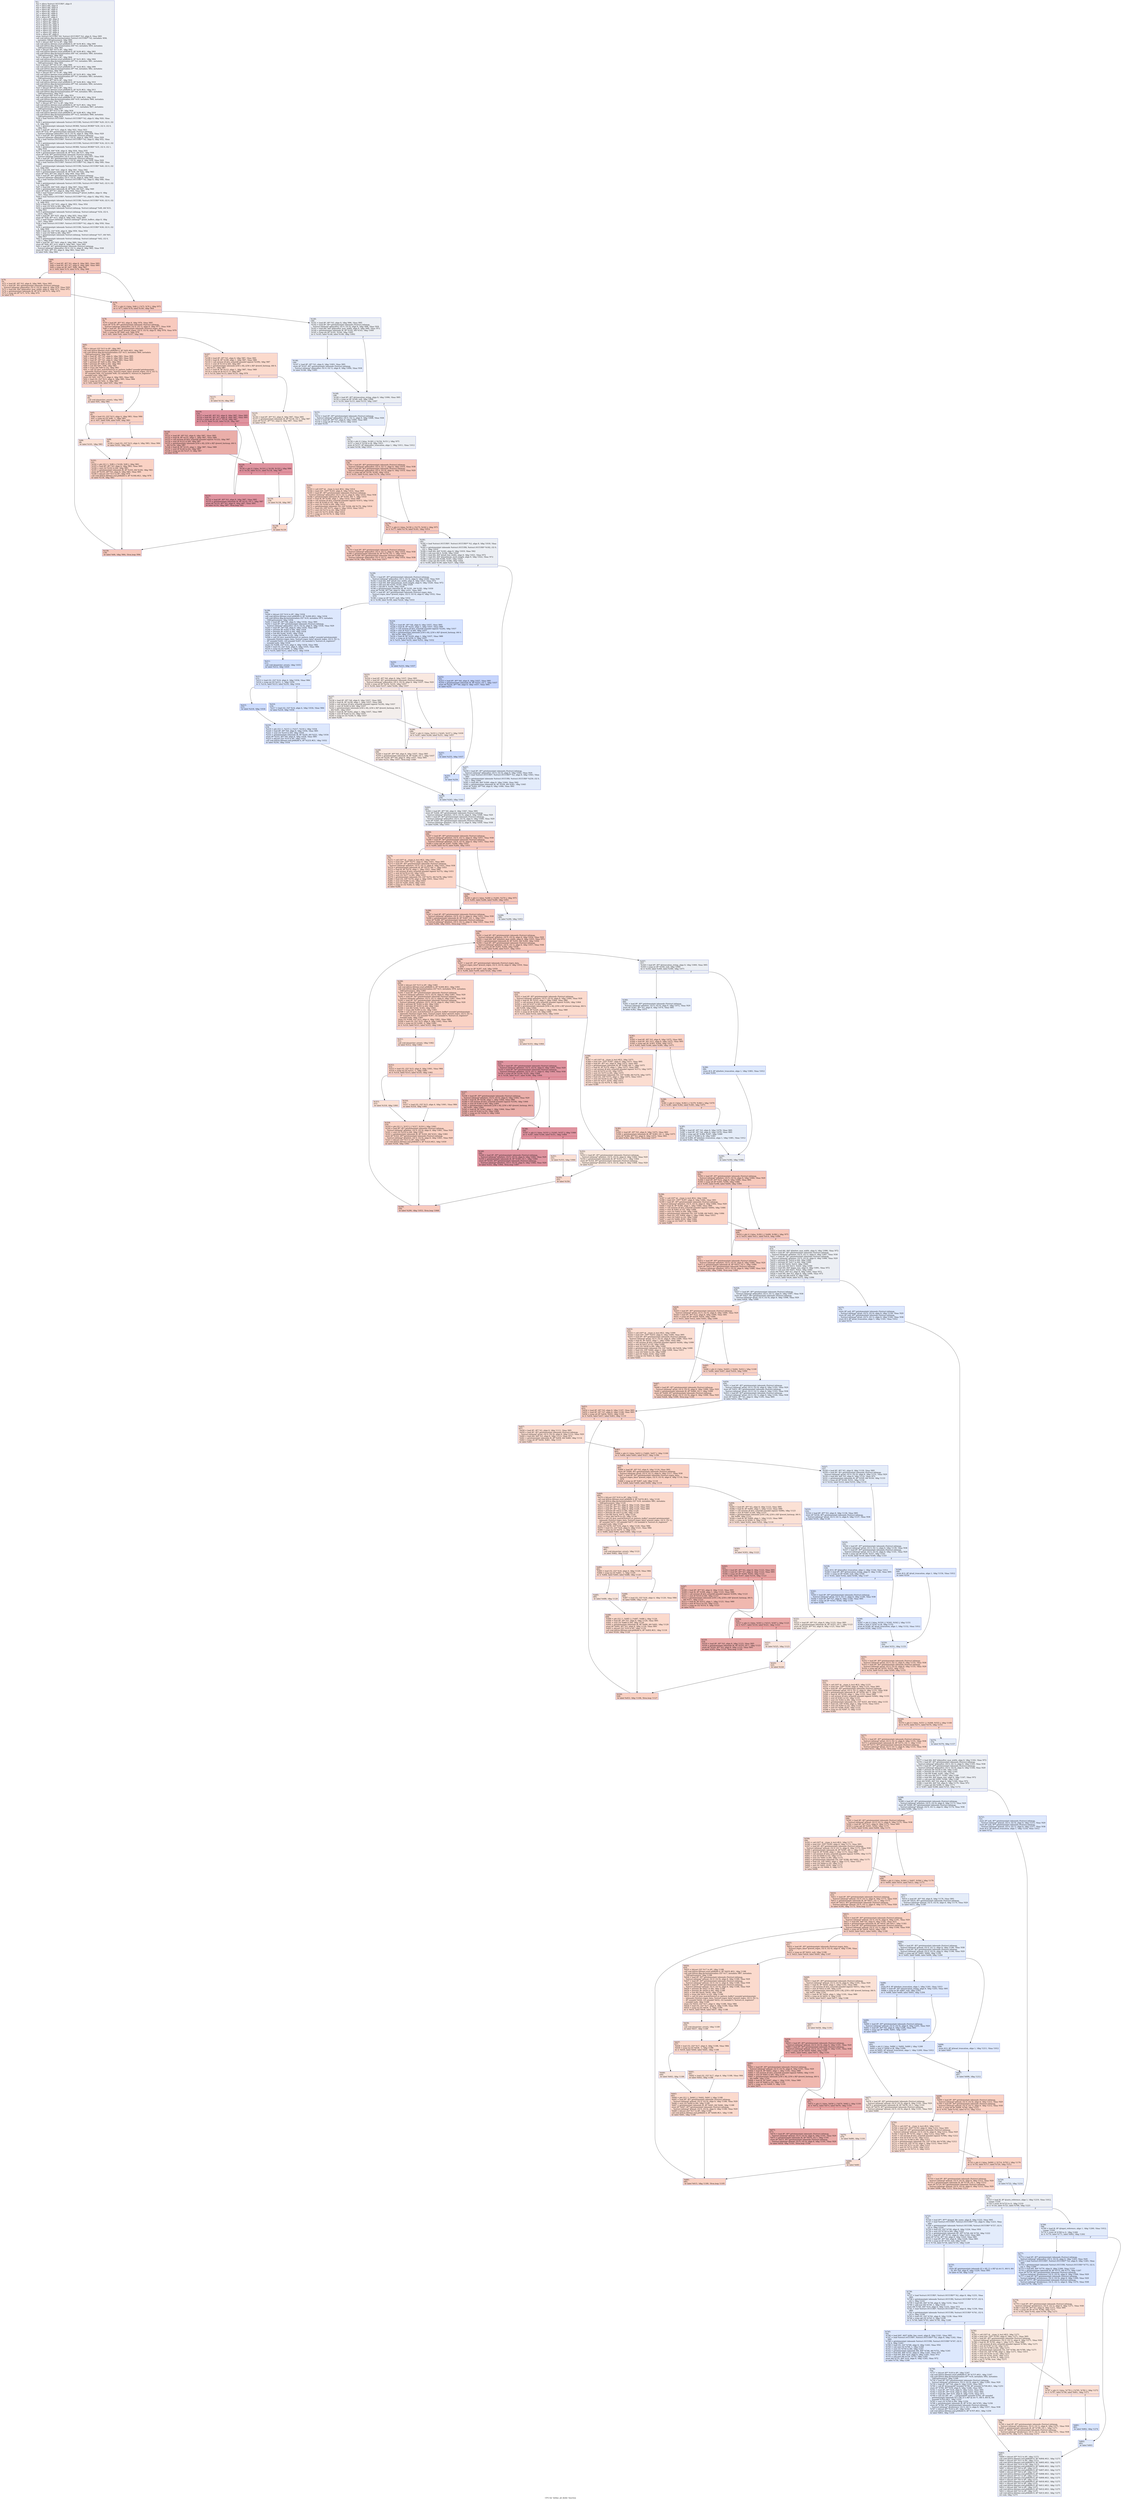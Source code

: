 digraph "CFG for 'define_all_fields' function" {
	label="CFG for 'define_all_fields' function";

	Node0x1655730 [shape=record,color="#3d50c3ff", style=filled, fillcolor="#d4dbe670",label="{%1:\l  %2 = alloca %struct.OCCURS*, align 8\l  %3 = alloca i64, align 8\l  %4 = alloca i64, align 8\l  %5 = alloca i8*, align 8\l  %6 = alloca i8*, align 8\l  %7 = alloca i8*, align 8\l  %8 = alloca i8*, align 8\l  %9 = alloca i8*, align 8\l  %10 = alloca i64, align 8\l  %11 = alloca i8*, align 8\l  %12 = alloca i8*, align 8\l  %13 = alloca i32, align 4\l  %14 = alloca i32, align 4\l  %15 = alloca i32, align 4\l  %16 = alloca i32, align 4\l  %17 = alloca i32, align 4\l  %18 = alloca i8*, align 8\l  store %struct.OCCURS* %0, %struct.OCCURS** %2, align 8, !tbaa !895\l  call void @llvm.dbg.declare(metadata %struct.OCCURS** %2, metadata !858,\l... metadata !DIExpression()), !dbg !899\l  %19 = bitcast i64* %3 to i8*, !dbg !900\l  call void @llvm.lifetime.start.p0i8(i64 8, i8* %19) #21, !dbg !900\l  call void @llvm.dbg.declare(metadata i64* %3, metadata !859, metadata\l... !DIExpression()), !dbg !901\l  %20 = bitcast i64* %4 to i8*, !dbg !902\l  call void @llvm.lifetime.start.p0i8(i64 8, i8* %20) #21, !dbg !902\l  call void @llvm.dbg.declare(metadata i64* %4, metadata !860, metadata\l... !DIExpression()), !dbg !903\l  %21 = bitcast i8** %5 to i8*, !dbg !904\l  call void @llvm.lifetime.start.p0i8(i64 8, i8* %21) #21, !dbg !904\l  call void @llvm.dbg.declare(metadata i8** %5, metadata !861, metadata\l... !DIExpression()), !dbg !905\l  %22 = bitcast i8** %6 to i8*, !dbg !906\l  call void @llvm.lifetime.start.p0i8(i64 8, i8* %22) #21, !dbg !906\l  call void @llvm.dbg.declare(metadata i8** %6, metadata !862, metadata\l... !DIExpression()), !dbg !907\l  %23 = bitcast i8** %7 to i8*, !dbg !908\l  call void @llvm.lifetime.start.p0i8(i64 8, i8* %23) #21, !dbg !908\l  call void @llvm.dbg.declare(metadata i8** %7, metadata !863, metadata\l... !DIExpression()), !dbg !909\l  %24 = bitcast i8** %8 to i8*, !dbg !910\l  call void @llvm.lifetime.start.p0i8(i64 8, i8* %24) #21, !dbg !910\l  call void @llvm.dbg.declare(metadata i8** %8, metadata !864, metadata\l... !DIExpression()), !dbg !911\l  %25 = bitcast i8** %9 to i8*, !dbg !912\l  call void @llvm.lifetime.start.p0i8(i64 8, i8* %25) #21, !dbg !912\l  call void @llvm.dbg.declare(metadata i8** %9, metadata !865, metadata\l... !DIExpression()), !dbg !913\l  %26 = bitcast i64* %10 to i8*, !dbg !914\l  call void @llvm.lifetime.start.p0i8(i64 8, i8* %26) #21, !dbg !914\l  call void @llvm.dbg.declare(metadata i64* %10, metadata !866, metadata\l... !DIExpression()), !dbg !915\l  %27 = bitcast i8** %11 to i8*, !dbg !916\l  call void @llvm.lifetime.start.p0i8(i64 8, i8* %27) #21, !dbg !916\l  call void @llvm.dbg.declare(metadata i8** %11, metadata !867, metadata\l... !DIExpression()), !dbg !917\l  %28 = bitcast i8** %12 to i8*, !dbg !918\l  call void @llvm.lifetime.start.p0i8(i64 8, i8* %28) #21, !dbg !918\l  call void @llvm.dbg.declare(metadata i8** %12, metadata !868, metadata\l... !DIExpression()), !dbg !919\l  %29 = load %struct.OCCURS*, %struct.OCCURS** %2, align 8, !dbg !920, !tbaa\l... !895\l  %30 = getelementptr inbounds %struct.OCCURS, %struct.OCCURS* %29, i32 0, i32\l... 0, !dbg !921\l  %31 = getelementptr inbounds %struct.WORD, %struct.WORD* %30, i32 0, i32 0,\l... !dbg !922\l  %32 = load i8*, i8** %31, align 8, !dbg !922, !tbaa !923\l  store i8* %32, i8** getelementptr inbounds (%struct.infomap,\l... %struct.infomap* @keyafter, i32 0, i32 0), align 8, !dbg !928, !tbaa !929\l  %33 = load i8*, i8** getelementptr inbounds (%struct.infomap,\l... %struct.infomap* @keyafter, i32 0, i32 0), align 8, !dbg !931, !tbaa !929\l  %34 = load %struct.OCCURS*, %struct.OCCURS** %2, align 8, !dbg !932, !tbaa\l... !895\l  %35 = getelementptr inbounds %struct.OCCURS, %struct.OCCURS* %34, i32 0, i32\l... 0, !dbg !933\l  %36 = getelementptr inbounds %struct.WORD, %struct.WORD* %35, i32 0, i32 1,\l... !dbg !934\l  %37 = load i64, i64* %36, align 8, !dbg !934, !tbaa !935\l  %38 = getelementptr inbounds i8, i8* %33, i64 %37, !dbg !936\l  store i8* %38, i8** getelementptr inbounds (%struct.infomap,\l... %struct.infomap* @keyafter, i32 0, i32 1), align 8, !dbg !937, !tbaa !938\l  %39 = load i8*, i8** getelementptr inbounds (%struct.infomap,\l... %struct.infomap* @keyafter, i32 0, i32 0), align 8, !dbg !939, !tbaa !929\l  %40 = load %struct.OCCURS*, %struct.OCCURS** %2, align 8, !dbg !940, !tbaa\l... !895\l  %41 = getelementptr inbounds %struct.OCCURS, %struct.OCCURS* %40, i32 0, i32\l... 1, !dbg !941\l  %42 = load i64, i64* %41, align 8, !dbg !941, !tbaa !942\l  %43 = getelementptr inbounds i8, i8* %39, i64 %42, !dbg !943\l  store i8* %43, i8** %6, align 8, !dbg !944, !tbaa !895\l  %44 = load i8*, i8** getelementptr inbounds (%struct.infomap,\l... %struct.infomap* @keyafter, i32 0, i32 0), align 8, !dbg !945, !tbaa !929\l  %45 = load %struct.OCCURS*, %struct.OCCURS** %2, align 8, !dbg !946, !tbaa\l... !895\l  %46 = getelementptr inbounds %struct.OCCURS, %struct.OCCURS* %45, i32 0, i32\l... 2, !dbg !947\l  %47 = load i64, i64* %46, align 8, !dbg !947, !tbaa !948\l  %48 = getelementptr inbounds i8, i8* %44, i64 %47, !dbg !949\l  store i8* %48, i8** %7, align 8, !dbg !950, !tbaa !895\l  %49 = load %struct.infomap*, %struct.infomap** @text_buffers, align 8, !dbg\l... !951, !tbaa !895\l  %50 = load %struct.OCCURS*, %struct.OCCURS** %2, align 8, !dbg !952, !tbaa\l... !895\l  %51 = getelementptr inbounds %struct.OCCURS, %struct.OCCURS* %50, i32 0, i32\l... 4, !dbg !953\l  %52 = load i32, i32* %51, align 8, !dbg !953, !tbaa !954\l  %53 = sext i32 %52 to i64, !dbg !951\l  %54 = getelementptr inbounds %struct.infomap, %struct.infomap* %49, i64 %53,\l... !dbg !951\l  %55 = getelementptr inbounds %struct.infomap, %struct.infomap* %54, i32 0,\l... i32 0, !dbg !955\l  %56 = load i8*, i8** %55, align 8, !dbg !955, !tbaa !929\l  store i8* %56, i8** %11, align 8, !dbg !956, !tbaa !895\l  %57 = load %struct.infomap*, %struct.infomap** @text_buffers, align 8, !dbg\l... !957, !tbaa !895\l  %58 = load %struct.OCCURS*, %struct.OCCURS** %2, align 8, !dbg !958, !tbaa\l... !895\l  %59 = getelementptr inbounds %struct.OCCURS, %struct.OCCURS* %58, i32 0, i32\l... 4, !dbg !959\l  %60 = load i32, i32* %59, align 8, !dbg !959, !tbaa !954\l  %61 = sext i32 %60 to i64, !dbg !957\l  %62 = getelementptr inbounds %struct.infomap, %struct.infomap* %57, i64 %61,\l... !dbg !957\l  %63 = getelementptr inbounds %struct.infomap, %struct.infomap* %62, i32 0,\l... i32 1, !dbg !960\l  %64 = load i8*, i8** %63, align 8, !dbg !960, !tbaa !938\l  store i8* %64, i8** %12, align 8, !dbg !961, !tbaa !895\l  %65 = load i8*, i8** getelementptr inbounds (%struct.infomap,\l... %struct.infomap* @keyafter, i32 0, i32 1), align 8, !dbg !962, !tbaa !938\l  store i8* %65, i8** %5, align 8, !dbg !963, !tbaa !895\l  br label %66, !dbg !964\l}"];
	Node0x1655730 -> Node0x16580b0;
	Node0x16580b0 [shape=record,color="#3d50c3ff", style=filled, fillcolor="#ed836670",label="{%66:\l66:                                               \l  %67 = load i8*, i8** %5, align 8, !dbg !965, !tbaa !895\l  %68 = load i8*, i8** %7, align 8, !dbg !966, !tbaa !895\l  %69 = icmp ult i8* %67, %68, !dbg !967\l  br i1 %69, label %70, label %76, !dbg !968\l|{<s0>T|<s1>F}}"];
	Node0x16580b0:s0 -> Node0x16586a0;
	Node0x16580b0:s1 -> Node0x16586f0;
	Node0x16586a0 [shape=record,color="#3d50c3ff", style=filled, fillcolor="#f5a08170",label="{%70:\l70:                                               \l  %71 = load i8*, i8** %5, align 8, !dbg !969, !tbaa !895\l  %72 = load i8*, i8** getelementptr inbounds (%struct.infomap,\l... %struct.infomap* @keyafter, i32 0, i32 0), align 8, !dbg !970, !tbaa !929\l  %73 = load i64, i64* @keyafter_max_width, align 8, !dbg !971, !tbaa !972\l  %74 = getelementptr inbounds i8, i8* %72, i64 %73, !dbg !973\l  %75 = icmp ule i8* %71, %74, !dbg !974\l  br label %76\l}"];
	Node0x16586a0 -> Node0x16586f0;
	Node0x16586f0 [shape=record,color="#3d50c3ff", style=filled, fillcolor="#ed836670",label="{%76:\l76:                                               \l  %77 = phi i1 [ false, %66 ], [ %75, %70 ], !dbg !975\l  br i1 %77, label %78, label %140, !dbg !964\l|{<s0>T|<s1>F}}"];
	Node0x16586f0:s0 -> Node0x1658740;
	Node0x16586f0:s1 -> Node0x1658c90;
	Node0x1658740 [shape=record,color="#3d50c3ff", style=filled, fillcolor="#ef886b70",label="{%78:\l78:                                               \l  %79 = load i8*, i8** %5, align 8, !dbg !976, !tbaa !895\l  store i8* %79, i8** getelementptr inbounds (%struct.infomap,\l... %struct.infomap* @keyafter, i32 0, i32 1), align 8, !dbg !977, !tbaa !938\l  %80 = load i8*, i8** getelementptr inbounds (%struct.regex_data,\l... %struct.regex_data* @word_regex, i32 0, i32 0), align 8, !dbg !978, !tbaa !979\l  %81 = icmp ne i8* %80, null, !dbg !978\l  br i1 %81, label %82, label %107, !dbg !982\l|{<s0>T|<s1>F}}"];
	Node0x1658740:s0 -> Node0x1658790;
	Node0x1658740:s1 -> Node0x1658970;
	Node0x1658790 [shape=record,color="#3d50c3ff", style=filled, fillcolor="#f4987a70",label="{%82:\l82:                                               \l  %83 = bitcast i32* %13 to i8*, !dbg !983\l  call void @llvm.lifetime.start.p0i8(i64 4, i8* %83) #21, !dbg !983\l  call void @llvm.dbg.declare(metadata i32* %13, metadata !869, metadata\l... !DIExpression()), !dbg !983\l  %84 = load i8*, i8** %5, align 8, !dbg !983, !tbaa !895\l  %85 = load i8*, i8** %7, align 8, !dbg !983, !tbaa !895\l  %86 = load i8*, i8** %5, align 8, !dbg !983, !tbaa !895\l  %87 = ptrtoint i8* %85 to i64, !dbg !983\l  %88 = ptrtoint i8* %86 to i64, !dbg !983\l  %89 = sub i64 %87, %88, !dbg !983\l  %90 = trunc i64 %89 to i32, !dbg !983\l  %91 = call i32 @re_match(%struct.re_pattern_buffer* noundef getelementptr\l... inbounds (%struct.regex_data, %struct.regex_data* @word_regex, i32 0, i32 1),\l... i8* noundef %84, i32 noundef %90, i32 noundef 0, %struct.re_registers*\l... noundef null), !dbg !983\l  store i32 %91, i32* %13, align 4, !dbg !983, !tbaa !984\l  %92 = load i32, i32* %13, align 4, !dbg !985, !tbaa !984\l  %93 = icmp eq i32 %92, -2, !dbg !985\l  br i1 %93, label %94, label %95, !dbg !983\l|{<s0>T|<s1>F}}"];
	Node0x1658790:s0 -> Node0x16587e0;
	Node0x1658790:s1 -> Node0x1658830;
	Node0x16587e0 [shape=record,color="#3d50c3ff", style=filled, fillcolor="#f7b39670",label="{%94:\l94:                                               \l  call void @matcher_error(), !dbg !985\l  br label %95, !dbg !985\l}"];
	Node0x16587e0 -> Node0x1658830;
	Node0x1658830 [shape=record,color="#3d50c3ff", style=filled, fillcolor="#f4987a70",label="{%95:\l95:                                               \l  %96 = load i32, i32* %13, align 4, !dbg !983, !tbaa !984\l  %97 = icmp eq i32 %96, -1, !dbg !983\l  br i1 %97, label %98, label %99, !dbg !983\l|{<s0>T|<s1>F}}"];
	Node0x1658830:s0 -> Node0x1658880;
	Node0x1658830:s1 -> Node0x16588d0;
	Node0x1658880 [shape=record,color="#3d50c3ff", style=filled, fillcolor="#f7bca170",label="{%98:\l98:                                               \l  br label %101, !dbg !983\l}"];
	Node0x1658880 -> Node0x1658920;
	Node0x16588d0 [shape=record,color="#3d50c3ff", style=filled, fillcolor="#f7ac8e70",label="{%99:\l99:                                               \l  %100 = load i32, i32* %13, align 4, !dbg !983, !tbaa !984\l  br label %101, !dbg !983\l}"];
	Node0x16588d0 -> Node0x1658920;
	Node0x1658920 [shape=record,color="#3d50c3ff", style=filled, fillcolor="#f4987a70",label="{%101:\l101:                                              \l  %102 = phi i32 [ 1, %98 ], [ %100, %99 ], !dbg !983\l  %103 = load i8*, i8** %5, align 8, !dbg !983, !tbaa !895\l  %104 = sext i32 %102 to i64, !dbg !983\l  %105 = getelementptr inbounds i8, i8* %103, i64 %104, !dbg !983\l  store i8* %105, i8** %5, align 8, !dbg !983, !tbaa !895\l  %106 = bitcast i32* %13 to i8*, !dbg !978\l  call void @llvm.lifetime.end.p0i8(i64 4, i8* %106) #21, !dbg !978\l  br label %139, !dbg !983\l}"];
	Node0x1658920 -> Node0x1658c40;
	Node0x1658970 [shape=record,color="#3d50c3ff", style=filled, fillcolor="#f7ac8e70",label="{%107:\l107:                                              \l  %108 = load i8*, i8** %5, align 8, !dbg !987, !tbaa !895\l  %109 = load i8, i8* %108, align 1, !dbg !987, !tbaa !989\l  %110 = call zeroext i8 @to_uchar(i8 noundef signext %109), !dbg !987\l  %111 = zext i8 %110 to i64, !dbg !987\l  %112 = getelementptr inbounds [256 x i8], [256 x i8]* @word_fastmap, i64 0,\l... i64 %111, !dbg !987\l  %113 = load i8, i8* %112, align 1, !dbg !987, !tbaa !989\l  %114 = icmp ne i8 %113, 0, !dbg !987\l  br i1 %114, label %115, label %135, !dbg !978\l|{<s0>T|<s1>F}}"];
	Node0x1658970:s0 -> Node0x16589c0;
	Node0x1658970:s1 -> Node0x1658ba0;
	Node0x16589c0 [shape=record,color="#3d50c3ff", style=filled, fillcolor="#f7bca170",label="{%115:\l115:                                              \l  br label %116, !dbg !987\l}"];
	Node0x16589c0 -> Node0x1658a10;
	Node0x1658a10 [shape=record,color="#b70d28ff", style=filled, fillcolor="#b70d2870",label="{%116:\l116:                                              \l  %117 = load i8*, i8** %5, align 8, !dbg !987, !tbaa !895\l  %118 = load i8*, i8** %7, align 8, !dbg !987, !tbaa !895\l  %119 = icmp ult i8* %117, %118, !dbg !987\l  br i1 %119, label %120, label %129, !dbg !987\l|{<s0>T|<s1>F}}"];
	Node0x1658a10:s0 -> Node0x1658a60;
	Node0x1658a10:s1 -> Node0x1658ab0;
	Node0x1658a60 [shape=record,color="#3d50c3ff", style=filled, fillcolor="#d0473d70",label="{%120:\l120:                                              \l  %121 = load i8*, i8** %5, align 8, !dbg !987, !tbaa !895\l  %122 = load i8, i8* %121, align 1, !dbg !987, !tbaa !989\l  %123 = call zeroext i8 @to_uchar(i8 noundef signext %122), !dbg !987\l  %124 = zext i8 %123 to i64, !dbg !987\l  %125 = getelementptr inbounds [256 x i8], [256 x i8]* @word_fastmap, i64 0,\l... i64 %124, !dbg !987\l  %126 = load i8, i8* %125, align 1, !dbg !987, !tbaa !989\l  %127 = sext i8 %126 to i32, !dbg !987\l  %128 = icmp ne i32 %127, 0, !dbg !987\l  br label %129\l}"];
	Node0x1658a60 -> Node0x1658ab0;
	Node0x1658ab0 [shape=record,color="#b70d28ff", style=filled, fillcolor="#b70d2870",label="{%129:\l129:                                              \l  %130 = phi i1 [ false, %116 ], [ %128, %120 ], !dbg !990\l  br i1 %130, label %131, label %134, !dbg !987\l|{<s0>T|<s1>F}}"];
	Node0x1658ab0:s0 -> Node0x1658b00;
	Node0x1658ab0:s1 -> Node0x1658b50;
	Node0x1658b00 [shape=record,color="#b70d28ff", style=filled, fillcolor="#b70d2870",label="{%131:\l131:                                              \l  %132 = load i8*, i8** %5, align 8, !dbg !987, !tbaa !895\l  %133 = getelementptr inbounds i8, i8* %132, i32 1, !dbg !987\l  store i8* %133, i8** %5, align 8, !dbg !987, !tbaa !895\l  br label %116, !dbg !987, !llvm.loop !991\l}"];
	Node0x1658b00 -> Node0x1658a10;
	Node0x1658b50 [shape=record,color="#3d50c3ff", style=filled, fillcolor="#f7bca170",label="{%134:\l134:                                              \l  br label %138, !dbg !987\l}"];
	Node0x1658b50 -> Node0x1658bf0;
	Node0x1658ba0 [shape=record,color="#3d50c3ff", style=filled, fillcolor="#f2cab570",label="{%135:\l135:                                              \l  %136 = load i8*, i8** %5, align 8, !dbg !987, !tbaa !895\l  %137 = getelementptr inbounds i8, i8* %136, i32 1, !dbg !987\l  store i8* %137, i8** %5, align 8, !dbg !987, !tbaa !895\l  br label %138\l}"];
	Node0x1658ba0 -> Node0x1658bf0;
	Node0x1658bf0 [shape=record,color="#3d50c3ff", style=filled, fillcolor="#f7ac8e70",label="{%138:\l138:                                              \l  br label %139\l}"];
	Node0x1658bf0 -> Node0x1658c40;
	Node0x1658c40 [shape=record,color="#3d50c3ff", style=filled, fillcolor="#ef886b70",label="{%139:\l139:                                              \l  br label %66, !dbg !964, !llvm.loop !994\l}"];
	Node0x1658c40 -> Node0x16580b0;
	Node0x1658c90 [shape=record,color="#3d50c3ff", style=filled, fillcolor="#d4dbe670",label="{%140:\l140:                                              \l  %141 = load i8*, i8** %5, align 8, !dbg !996, !tbaa !895\l  %142 = load i8*, i8** getelementptr inbounds (%struct.infomap,\l... %struct.infomap* @keyafter, i32 0, i32 0), align 8, !dbg !998, !tbaa !929\l  %143 = load i64, i64* @keyafter_max_width, align 8, !dbg !999, !tbaa !972\l  %144 = getelementptr inbounds i8, i8* %142, i64 %143, !dbg !1000\l  %145 = icmp ule i8* %141, %144, !dbg !1001\l  br i1 %145, label %146, label %148, !dbg !1002\l|{<s0>T|<s1>F}}"];
	Node0x1658c90:s0 -> Node0x1658ce0;
	Node0x1658c90:s1 -> Node0x1658d30;
	Node0x1658ce0 [shape=record,color="#3d50c3ff", style=filled, fillcolor="#bfd3f670",label="{%146:\l146:                                              \l  %147 = load i8*, i8** %5, align 8, !dbg !1003, !tbaa !895\l  store i8* %147, i8** getelementptr inbounds (%struct.infomap,\l... %struct.infomap* @keyafter, i32 0, i32 1), align 8, !dbg !1004, !tbaa !938\l  br label %148, !dbg !1005\l}"];
	Node0x1658ce0 -> Node0x1658d30;
	Node0x1658d30 [shape=record,color="#3d50c3ff", style=filled, fillcolor="#d4dbe670",label="{%148:\l148:                                              \l  %149 = load i8*, i8** @truncation_string, align 8, !dbg !1006, !tbaa !895\l  %150 = icmp ne i8* %149, null, !dbg !1006\l  br i1 %150, label %151, label %155, !dbg !1007\l|{<s0>T|<s1>F}}"];
	Node0x1658d30:s0 -> Node0x1658d80;
	Node0x1658d30:s1 -> Node0x1658dd0;
	Node0x1658d80 [shape=record,color="#3d50c3ff", style=filled, fillcolor="#c5d6f270",label="{%151:\l151:                                              \l  %152 = load i8*, i8** getelementptr inbounds (%struct.infomap,\l... %struct.infomap* @keyafter, i32 0, i32 1), align 8, !dbg !1008, !tbaa !938\l  %153 = load i8*, i8** %7, align 8, !dbg !1009, !tbaa !895\l  %154 = icmp ult i8* %152, %153, !dbg !1010\l  br label %155\l}"];
	Node0x1658d80 -> Node0x1658dd0;
	Node0x1658dd0 [shape=record,color="#3d50c3ff", style=filled, fillcolor="#d4dbe670",label="{%155:\l155:                                              \l  %156 = phi i1 [ false, %148 ], [ %154, %151 ], !dbg !975\l  %157 = zext i1 %156 to i8, !dbg !1011\l  store i8 %157, i8* @keyafter_truncation, align 1, !dbg !1011, !tbaa !1012\l  br label %158, !dbg !1014\l}"];
	Node0x1658dd0 -> Node0x1658e20;
	Node0x1658e20 [shape=record,color="#3d50c3ff", style=filled, fillcolor="#ed836670",label="{%158:\l158:                                              \l  %159 = load i8*, i8** getelementptr inbounds (%struct.infomap,\l... %struct.infomap* @keyafter, i32 0, i32 1), align 8, !dbg !1014, !tbaa !938\l  %160 = load i8*, i8** getelementptr inbounds (%struct.infomap,\l... %struct.infomap* @keyafter, i32 0, i32 0), align 8, !dbg !1014, !tbaa !929\l  %161 = icmp ugt i8* %159, %160, !dbg !1014\l  br i1 %161, label %162, label %176, !dbg !1014\l|{<s0>T|<s1>F}}"];
	Node0x1658e20:s0 -> Node0x1658e70;
	Node0x1658e20:s1 -> Node0x1658ec0;
	Node0x1658e70 [shape=record,color="#3d50c3ff", style=filled, fillcolor="#f5a08170",label="{%162:\l162:                                              \l  %163 = call i16** @__ctype_b_loc() #22, !dbg !1014\l  %164 = load i16*, i16** %163, align 8, !dbg !1014, !tbaa !895\l  %165 = load i8*, i8** getelementptr inbounds (%struct.infomap,\l... %struct.infomap* @keyafter, i32 0, i32 1), align 8, !dbg !1014, !tbaa !938\l  %166 = getelementptr inbounds i8, i8* %165, i64 -1, !dbg !1014\l  %167 = load i8, i8* %166, align 1, !dbg !1014, !tbaa !989\l  %168 = call zeroext i8 @to_uchar(i8 noundef signext %167), !dbg !1014\l  %169 = zext i8 %168 to i32, !dbg !1014\l  %170 = sext i32 %169 to i64, !dbg !1014\l  %171 = getelementptr inbounds i16, i16* %164, i64 %170, !dbg !1014\l  %172 = load i16, i16* %171, align 2, !dbg !1014, !tbaa !1015\l  %173 = zext i16 %172 to i32, !dbg !1014\l  %174 = and i32 %173, 8192, !dbg !1014\l  %175 = icmp ne i32 %174, 0, !dbg !1014\l  br label %176\l}"];
	Node0x1658e70 -> Node0x1658ec0;
	Node0x1658ec0 [shape=record,color="#3d50c3ff", style=filled, fillcolor="#ed836670",label="{%176:\l176:                                              \l  %177 = phi i1 [ false, %158 ], [ %175, %162 ], !dbg !975\l  br i1 %177, label %178, label %181, !dbg !1014\l|{<s0>T|<s1>F}}"];
	Node0x1658ec0:s0 -> Node0x1658f10;
	Node0x1658ec0:s1 -> Node0x1658f60;
	Node0x1658f10 [shape=record,color="#3d50c3ff", style=filled, fillcolor="#ef886b70",label="{%178:\l178:                                              \l  %179 = load i8*, i8** getelementptr inbounds (%struct.infomap,\l... %struct.infomap* @keyafter, i32 0, i32 1), align 8, !dbg !1014, !tbaa !938\l  %180 = getelementptr inbounds i8, i8* %179, i32 -1, !dbg !1014\l  store i8* %180, i8** getelementptr inbounds (%struct.infomap,\l... %struct.infomap* @keyafter, i32 0, i32 1), align 8, !dbg !1014, !tbaa !938\l  br label %158, !dbg !1014, !llvm.loop !1017\l}"];
	Node0x1658f10 -> Node0x1658e20;
	Node0x1658f60 [shape=record,color="#3d50c3ff", style=filled, fillcolor="#d4dbe670",label="{%181:\l181:                                              \l  %182 = load %struct.OCCURS*, %struct.OCCURS** %2, align 8, !dbg !1018, !tbaa\l... !895\l  %183 = getelementptr inbounds %struct.OCCURS, %struct.OCCURS* %182, i32 0,\l... i32 1, !dbg !1019\l  %184 = load i64, i64* %183, align 8, !dbg !1019, !tbaa !942\l  %185 = sub nsw i64 0, %184, !dbg !1020\l  %186 = load i64, i64* @half_line_width, align 8, !dbg !1021, !tbaa !972\l  %187 = load i64, i64* @maximum_word_length, align 8, !dbg !1022, !tbaa !972\l  %188 = add nsw i64 %186, %187, !dbg !1023\l  %189 = icmp sgt i64 %185, %188, !dbg !1024\l  br i1 %189, label %190, label %257, !dbg !1025\l|{<s0>T|<s1>F}}"];
	Node0x1658f60:s0 -> Node0x1658fb0;
	Node0x1658f60:s1 -> Node0x1659500;
	Node0x1658fb0 [shape=record,color="#3d50c3ff", style=filled, fillcolor="#bfd3f670",label="{%190:\l190:                                              \l  %191 = load i8*, i8** getelementptr inbounds (%struct.infomap,\l... %struct.infomap* @keyafter, i32 0, i32 0), align 8, !dbg !1026, !tbaa !929\l  %192 = load i64, i64* @half_line_width, align 8, !dbg !1027, !tbaa !972\l  %193 = load i64, i64* @maximum_word_length, align 8, !dbg !1028, !tbaa !972\l  %194 = add nsw i64 %192, %193, !dbg !1029\l  %195 = sub i64 0, %194, !dbg !1030\l  %196 = getelementptr inbounds i8, i8* %191, i64 %195, !dbg !1030\l  store i8* %196, i8** %8, align 8, !dbg !1031, !tbaa !895\l  %197 = load i8*, i8** getelementptr inbounds (%struct.regex_data,\l... %struct.regex_data* @word_regex, i32 0, i32 0), align 8, !dbg !1032, !tbaa\l... !979\l  %198 = icmp ne i8* %197, null, !dbg !1032\l  br i1 %198, label %199, label %224, !dbg !1033\l|{<s0>T|<s1>F}}"];
	Node0x1658fb0:s0 -> Node0x1659000;
	Node0x1658fb0:s1 -> Node0x16591e0;
	Node0x1659000 [shape=record,color="#3d50c3ff", style=filled, fillcolor="#b2ccfb70",label="{%199:\l199:                                              \l  %200 = bitcast i32* %14 to i8*, !dbg !1034\l  call void @llvm.lifetime.start.p0i8(i64 4, i8* %200) #21, !dbg !1034\l  call void @llvm.dbg.declare(metadata i32* %14, metadata !873, metadata\l... !DIExpression()), !dbg !1034\l  %201 = load i8*, i8** %8, align 8, !dbg !1034, !tbaa !895\l  %202 = load i8*, i8** getelementptr inbounds (%struct.infomap,\l... %struct.infomap* @keyafter, i32 0, i32 0), align 8, !dbg !1034, !tbaa !929\l  %203 = load i8*, i8** %8, align 8, !dbg !1034, !tbaa !895\l  %204 = ptrtoint i8* %202 to i64, !dbg !1034\l  %205 = ptrtoint i8* %203 to i64, !dbg !1034\l  %206 = sub i64 %204, %205, !dbg !1034\l  %207 = trunc i64 %206 to i32, !dbg !1034\l  %208 = call i32 @re_match(%struct.re_pattern_buffer* noundef getelementptr\l... inbounds (%struct.regex_data, %struct.regex_data* @word_regex, i32 0, i32 1),\l... i8* noundef %201, i32 noundef %207, i32 noundef 0, %struct.re_registers*\l... noundef null), !dbg !1034\l  store i32 %208, i32* %14, align 4, !dbg !1034, !tbaa !984\l  %209 = load i32, i32* %14, align 4, !dbg !1035, !tbaa !984\l  %210 = icmp eq i32 %209, -2, !dbg !1035\l  br i1 %210, label %211, label %212, !dbg !1034\l|{<s0>T|<s1>F}}"];
	Node0x1659000:s0 -> Node0x1659050;
	Node0x1659000:s1 -> Node0x16590a0;
	Node0x1659050 [shape=record,color="#3d50c3ff", style=filled, fillcolor="#9abbff70",label="{%211:\l211:                                              \l  call void @matcher_error(), !dbg !1035\l  br label %212, !dbg !1035\l}"];
	Node0x1659050 -> Node0x16590a0;
	Node0x16590a0 [shape=record,color="#3d50c3ff", style=filled, fillcolor="#b2ccfb70",label="{%212:\l212:                                              \l  %213 = load i32, i32* %14, align 4, !dbg !1034, !tbaa !984\l  %214 = icmp eq i32 %213, -1, !dbg !1034\l  br i1 %214, label %215, label %216, !dbg !1034\l|{<s0>T|<s1>F}}"];
	Node0x16590a0:s0 -> Node0x16590f0;
	Node0x16590a0:s1 -> Node0x1659140;
	Node0x16590f0 [shape=record,color="#3d50c3ff", style=filled, fillcolor="#8fb1fe70",label="{%215:\l215:                                              \l  br label %218, !dbg !1034\l}"];
	Node0x16590f0 -> Node0x1659190;
	Node0x1659140 [shape=record,color="#3d50c3ff", style=filled, fillcolor="#a1c0ff70",label="{%216:\l216:                                              \l  %217 = load i32, i32* %14, align 4, !dbg !1034, !tbaa !984\l  br label %218, !dbg !1034\l}"];
	Node0x1659140 -> Node0x1659190;
	Node0x1659190 [shape=record,color="#3d50c3ff", style=filled, fillcolor="#b2ccfb70",label="{%218:\l218:                                              \l  %219 = phi i32 [ 1, %215 ], [ %217, %216 ], !dbg !1034\l  %220 = load i8*, i8** %8, align 8, !dbg !1034, !tbaa !895\l  %221 = sext i32 %219 to i64, !dbg !1034\l  %222 = getelementptr inbounds i8, i8* %220, i64 %221, !dbg !1034\l  store i8* %222, i8** %8, align 8, !dbg !1034, !tbaa !895\l  %223 = bitcast i32* %14 to i8*, !dbg !1032\l  call void @llvm.lifetime.end.p0i8(i64 4, i8* %223) #21, !dbg !1032\l  br label %256, !dbg !1034\l}"];
	Node0x1659190 -> Node0x16594b0;
	Node0x16591e0 [shape=record,color="#3d50c3ff", style=filled, fillcolor="#a1c0ff70",label="{%224:\l224:                                              \l  %225 = load i8*, i8** %8, align 8, !dbg !1037, !tbaa !895\l  %226 = load i8, i8* %225, align 1, !dbg !1037, !tbaa !989\l  %227 = call zeroext i8 @to_uchar(i8 noundef signext %226), !dbg !1037\l  %228 = zext i8 %227 to i64, !dbg !1037\l  %229 = getelementptr inbounds [256 x i8], [256 x i8]* @word_fastmap, i64 0,\l... i64 %228, !dbg !1037\l  %230 = load i8, i8* %229, align 1, !dbg !1037, !tbaa !989\l  %231 = icmp ne i8 %230, 0, !dbg !1037\l  br i1 %231, label %232, label %252, !dbg !1032\l|{<s0>T|<s1>F}}"];
	Node0x16591e0:s0 -> Node0x1659230;
	Node0x16591e0:s1 -> Node0x1659410;
	Node0x1659230 [shape=record,color="#3d50c3ff", style=filled, fillcolor="#8fb1fe70",label="{%232:\l232:                                              \l  br label %233, !dbg !1037\l}"];
	Node0x1659230 -> Node0x1659280;
	Node0x1659280 [shape=record,color="#3d50c3ff", style=filled, fillcolor="#f1ccb870",label="{%233:\l233:                                              \l  %234 = load i8*, i8** %8, align 8, !dbg !1037, !tbaa !895\l  %235 = load i8*, i8** getelementptr inbounds (%struct.infomap,\l... %struct.infomap* @keyafter, i32 0, i32 0), align 8, !dbg !1037, !tbaa !929\l  %236 = icmp ult i8* %234, %235, !dbg !1037\l  br i1 %236, label %237, label %246, !dbg !1037\l|{<s0>T|<s1>F}}"];
	Node0x1659280:s0 -> Node0x16592d0;
	Node0x1659280:s1 -> Node0x1659320;
	Node0x16592d0 [shape=record,color="#3d50c3ff", style=filled, fillcolor="#e3d9d370",label="{%237:\l237:                                              \l  %238 = load i8*, i8** %8, align 8, !dbg !1037, !tbaa !895\l  %239 = load i8, i8* %238, align 1, !dbg !1037, !tbaa !989\l  %240 = call zeroext i8 @to_uchar(i8 noundef signext %239), !dbg !1037\l  %241 = zext i8 %240 to i64, !dbg !1037\l  %242 = getelementptr inbounds [256 x i8], [256 x i8]* @word_fastmap, i64 0,\l... i64 %241, !dbg !1037\l  %243 = load i8, i8* %242, align 1, !dbg !1037, !tbaa !989\l  %244 = sext i8 %243 to i32, !dbg !1037\l  %245 = icmp ne i32 %244, 0, !dbg !1037\l  br label %246\l}"];
	Node0x16592d0 -> Node0x1659320;
	Node0x1659320 [shape=record,color="#3d50c3ff", style=filled, fillcolor="#f1ccb870",label="{%246:\l246:                                              \l  %247 = phi i1 [ false, %233 ], [ %245, %237 ], !dbg !1039\l  br i1 %247, label %248, label %251, !dbg !1037\l|{<s0>T|<s1>F}}"];
	Node0x1659320:s0 -> Node0x1659370;
	Node0x1659320:s1 -> Node0x16593c0;
	Node0x1659370 [shape=record,color="#3d50c3ff", style=filled, fillcolor="#f1ccb870",label="{%248:\l248:                                              \l  %249 = load i8*, i8** %8, align 8, !dbg !1037, !tbaa !895\l  %250 = getelementptr inbounds i8, i8* %249, i32 1, !dbg !1037\l  store i8* %250, i8** %8, align 8, !dbg !1037, !tbaa !895\l  br label %233, !dbg !1037, !llvm.loop !1040\l}"];
	Node0x1659370 -> Node0x1659280;
	Node0x16593c0 [shape=record,color="#3d50c3ff", style=filled, fillcolor="#8fb1fe70",label="{%251:\l251:                                              \l  br label %255, !dbg !1037\l}"];
	Node0x16593c0 -> Node0x1659460;
	Node0x1659410 [shape=record,color="#3d50c3ff", style=filled, fillcolor="#7ea1fa70",label="{%252:\l252:                                              \l  %253 = load i8*, i8** %8, align 8, !dbg !1037, !tbaa !895\l  %254 = getelementptr inbounds i8, i8* %253, i32 1, !dbg !1037\l  store i8* %254, i8** %8, align 8, !dbg !1037, !tbaa !895\l  br label %255\l}"];
	Node0x1659410 -> Node0x1659460;
	Node0x1659460 [shape=record,color="#3d50c3ff", style=filled, fillcolor="#a1c0ff70",label="{%255:\l255:                                              \l  br label %256\l}"];
	Node0x1659460 -> Node0x16594b0;
	Node0x16594b0 [shape=record,color="#3d50c3ff", style=filled, fillcolor="#bfd3f670",label="{%256:\l256:                                              \l  br label %263, !dbg !1041\l}"];
	Node0x16594b0 -> Node0x1659550;
	Node0x1659500 [shape=record,color="#3d50c3ff", style=filled, fillcolor="#bfd3f670",label="{%257:\l257:                                              \l  %258 = load i8*, i8** getelementptr inbounds (%struct.infomap,\l... %struct.infomap* @keyafter, i32 0, i32 0), align 8, !dbg !1042, !tbaa !929\l  %259 = load %struct.OCCURS*, %struct.OCCURS** %2, align 8, !dbg !1043, !tbaa\l... !895\l  %260 = getelementptr inbounds %struct.OCCURS, %struct.OCCURS* %259, i32 0,\l... i32 1, !dbg !1044\l  %261 = load i64, i64* %260, align 8, !dbg !1044, !tbaa !942\l  %262 = getelementptr inbounds i8, i8* %258, i64 %261, !dbg !1045\l  store i8* %262, i8** %8, align 8, !dbg !1046, !tbaa !895\l  br label %263\l}"];
	Node0x1659500 -> Node0x1659550;
	Node0x1659550 [shape=record,color="#3d50c3ff", style=filled, fillcolor="#d4dbe670",label="{%263:\l263:                                              \l  %264 = load i8*, i8** %8, align 8, !dbg !1047, !tbaa !895\l  store i8* %264, i8** getelementptr inbounds (%struct.infomap,\l... %struct.infomap* @before, i32 0, i32 0), align 8, !dbg !1048, !tbaa !929\l  %265 = load i8*, i8** getelementptr inbounds (%struct.infomap,\l... %struct.infomap* @keyafter, i32 0, i32 0), align 8, !dbg !1049, !tbaa !929\l  store i8* %265, i8** getelementptr inbounds (%struct.infomap,\l... %struct.infomap* @before, i32 0, i32 1), align 8, !dbg !1050, !tbaa !938\l  br label %266, !dbg !1051\l}"];
	Node0x1659550 -> Node0x16595a0;
	Node0x16595a0 [shape=record,color="#3d50c3ff", style=filled, fillcolor="#ed836670",label="{%266:\l266:                                              \l  %267 = load i8*, i8** getelementptr inbounds (%struct.infomap,\l... %struct.infomap* @before, i32 0, i32 1), align 8, !dbg !1051, !tbaa !938\l  %268 = load i8*, i8** getelementptr inbounds (%struct.infomap,\l... %struct.infomap* @before, i32 0, i32 0), align 8, !dbg !1051, !tbaa !929\l  %269 = icmp ugt i8* %267, %268, !dbg !1051\l  br i1 %269, label %270, label %284, !dbg !1051\l|{<s0>T|<s1>F}}"];
	Node0x16595a0:s0 -> Node0x16595f0;
	Node0x16595a0:s1 -> Node0x1659640;
	Node0x16595f0 [shape=record,color="#3d50c3ff", style=filled, fillcolor="#f5a08170",label="{%270:\l270:                                              \l  %271 = call i16** @__ctype_b_loc() #22, !dbg !1051\l  %272 = load i16*, i16** %271, align 8, !dbg !1051, !tbaa !895\l  %273 = load i8*, i8** getelementptr inbounds (%struct.infomap,\l... %struct.infomap* @before, i32 0, i32 1), align 8, !dbg !1051, !tbaa !938\l  %274 = getelementptr inbounds i8, i8* %273, i64 -1, !dbg !1051\l  %275 = load i8, i8* %274, align 1, !dbg !1051, !tbaa !989\l  %276 = call zeroext i8 @to_uchar(i8 noundef signext %275), !dbg !1051\l  %277 = zext i8 %276 to i32, !dbg !1051\l  %278 = sext i32 %277 to i64, !dbg !1051\l  %279 = getelementptr inbounds i16, i16* %272, i64 %278, !dbg !1051\l  %280 = load i16, i16* %279, align 2, !dbg !1051, !tbaa !1015\l  %281 = zext i16 %280 to i32, !dbg !1051\l  %282 = and i32 %281, 8192, !dbg !1051\l  %283 = icmp ne i32 %282, 0, !dbg !1051\l  br label %284\l}"];
	Node0x16595f0 -> Node0x1659640;
	Node0x1659640 [shape=record,color="#3d50c3ff", style=filled, fillcolor="#ed836670",label="{%284:\l284:                                              \l  %285 = phi i1 [ false, %266 ], [ %283, %270 ], !dbg !975\l  br i1 %285, label %286, label %289, !dbg !1051\l|{<s0>T|<s1>F}}"];
	Node0x1659640:s0 -> Node0x1659690;
	Node0x1659640:s1 -> Node0x16596e0;
	Node0x1659690 [shape=record,color="#3d50c3ff", style=filled, fillcolor="#ef886b70",label="{%286:\l286:                                              \l  %287 = load i8*, i8** getelementptr inbounds (%struct.infomap,\l... %struct.infomap* @before, i32 0, i32 1), align 8, !dbg !1051, !tbaa !938\l  %288 = getelementptr inbounds i8, i8* %287, i32 -1, !dbg !1051\l  store i8* %288, i8** getelementptr inbounds (%struct.infomap,\l... %struct.infomap* @before, i32 0, i32 1), align 8, !dbg !1051, !tbaa !938\l  br label %266, !dbg !1051, !llvm.loop !1052\l}"];
	Node0x1659690 -> Node0x16595a0;
	Node0x16596e0 [shape=record,color="#3d50c3ff", style=filled, fillcolor="#d4dbe670",label="{%289:\l289:                                              \l  br label %290, !dbg !1053\l}"];
	Node0x16596e0 -> Node0x1659730;
	Node0x1659730 [shape=record,color="#3d50c3ff", style=filled, fillcolor="#ed836670",label="{%290:\l290:                                              \l  %291 = load i8*, i8** getelementptr inbounds (%struct.infomap,\l... %struct.infomap* @before, i32 0, i32 0), align 8, !dbg !1054, !tbaa !929\l  %292 = load i64, i64* @before_max_width, align 8, !dbg !1055, !tbaa !972\l  %293 = getelementptr inbounds i8, i8* %291, i64 %292, !dbg !1056\l  %294 = load i8*, i8** getelementptr inbounds (%struct.infomap,\l... %struct.infomap* @before, i32 0, i32 1), align 8, !dbg !1057, !tbaa !938\l  %295 = icmp ult i8* %293, %294, !dbg !1058\l  br i1 %295, label %296, label %357, !dbg !1053\l|{<s0>T|<s1>F}}"];
	Node0x1659730:s0 -> Node0x1659780;
	Node0x1659730:s1 -> Node0x1659cd0;
	Node0x1659780 [shape=record,color="#3d50c3ff", style=filled, fillcolor="#ef886b70",label="{%296:\l296:                                              \l  %297 = load i8*, i8** getelementptr inbounds (%struct.regex_data,\l... %struct.regex_data* @word_regex, i32 0, i32 0), align 8, !dbg !1059, !tbaa\l... !979\l  %298 = icmp ne i8* %297, null, !dbg !1059\l  br i1 %298, label %299, label %324, !dbg !1060\l|{<s0>T|<s1>F}}"];
	Node0x1659780:s0 -> Node0x16597d0;
	Node0x1659780:s1 -> Node0x16599b0;
	Node0x16597d0 [shape=record,color="#3d50c3ff", style=filled, fillcolor="#f4987a70",label="{%299:\l299:                                              \l  %300 = bitcast i32* %15 to i8*, !dbg !1061\l  call void @llvm.lifetime.start.p0i8(i64 4, i8* %300) #21, !dbg !1061\l  call void @llvm.dbg.declare(metadata i32* %15, metadata !878, metadata\l... !DIExpression()), !dbg !1061\l  %301 = load i8*, i8** getelementptr inbounds (%struct.infomap,\l... %struct.infomap* @before, i32 0, i32 0), align 8, !dbg !1061, !tbaa !929\l  %302 = load i8*, i8** getelementptr inbounds (%struct.infomap,\l... %struct.infomap* @before, i32 0, i32 1), align 8, !dbg !1061, !tbaa !938\l  %303 = load i8*, i8** getelementptr inbounds (%struct.infomap,\l... %struct.infomap* @before, i32 0, i32 0), align 8, !dbg !1061, !tbaa !929\l  %304 = ptrtoint i8* %302 to i64, !dbg !1061\l  %305 = ptrtoint i8* %303 to i64, !dbg !1061\l  %306 = sub i64 %304, %305, !dbg !1061\l  %307 = trunc i64 %306 to i32, !dbg !1061\l  %308 = call i32 @re_match(%struct.re_pattern_buffer* noundef getelementptr\l... inbounds (%struct.regex_data, %struct.regex_data* @word_regex, i32 0, i32 1),\l... i8* noundef %301, i32 noundef %307, i32 noundef 0, %struct.re_registers*\l... noundef null), !dbg !1061\l  store i32 %308, i32* %15, align 4, !dbg !1061, !tbaa !984\l  %309 = load i32, i32* %15, align 4, !dbg !1062, !tbaa !984\l  %310 = icmp eq i32 %309, -2, !dbg !1062\l  br i1 %310, label %311, label %312, !dbg !1061\l|{<s0>T|<s1>F}}"];
	Node0x16597d0:s0 -> Node0x1659820;
	Node0x16597d0:s1 -> Node0x1659870;
	Node0x1659820 [shape=record,color="#3d50c3ff", style=filled, fillcolor="#f7b39670",label="{%311:\l311:                                              \l  call void @matcher_error(), !dbg !1062\l  br label %312, !dbg !1062\l}"];
	Node0x1659820 -> Node0x1659870;
	Node0x1659870 [shape=record,color="#3d50c3ff", style=filled, fillcolor="#f4987a70",label="{%312:\l312:                                              \l  %313 = load i32, i32* %15, align 4, !dbg !1061, !tbaa !984\l  %314 = icmp eq i32 %313, -1, !dbg !1061\l  br i1 %314, label %315, label %316, !dbg !1061\l|{<s0>T|<s1>F}}"];
	Node0x1659870:s0 -> Node0x16598c0;
	Node0x1659870:s1 -> Node0x1659910;
	Node0x16598c0 [shape=record,color="#3d50c3ff", style=filled, fillcolor="#f7bca170",label="{%315:\l315:                                              \l  br label %318, !dbg !1061\l}"];
	Node0x16598c0 -> Node0x1659960;
	Node0x1659910 [shape=record,color="#3d50c3ff", style=filled, fillcolor="#f7ac8e70",label="{%316:\l316:                                              \l  %317 = load i32, i32* %15, align 4, !dbg !1061, !tbaa !984\l  br label %318, !dbg !1061\l}"];
	Node0x1659910 -> Node0x1659960;
	Node0x1659960 [shape=record,color="#3d50c3ff", style=filled, fillcolor="#f4987a70",label="{%318:\l318:                                              \l  %319 = phi i32 [ 1, %315 ], [ %317, %316 ], !dbg !1061\l  %320 = load i8*, i8** getelementptr inbounds (%struct.infomap,\l... %struct.infomap* @before, i32 0, i32 0), align 8, !dbg !1061, !tbaa !929\l  %321 = sext i32 %319 to i64, !dbg !1061\l  %322 = getelementptr inbounds i8, i8* %320, i64 %321, !dbg !1061\l  store i8* %322, i8** getelementptr inbounds (%struct.infomap,\l... %struct.infomap* @before, i32 0, i32 0), align 8, !dbg !1061, !tbaa !929\l  %323 = bitcast i32* %15 to i8*, !dbg !1059\l  call void @llvm.lifetime.end.p0i8(i64 4, i8* %323) #21, !dbg !1059\l  br label %356, !dbg !1061\l}"];
	Node0x1659960 -> Node0x1659c80;
	Node0x16599b0 [shape=record,color="#3d50c3ff", style=filled, fillcolor="#f7ac8e70",label="{%324:\l324:                                              \l  %325 = load i8*, i8** getelementptr inbounds (%struct.infomap,\l... %struct.infomap* @before, i32 0, i32 0), align 8, !dbg !1064, !tbaa !929\l  %326 = load i8, i8* %325, align 1, !dbg !1064, !tbaa !989\l  %327 = call zeroext i8 @to_uchar(i8 noundef signext %326), !dbg !1064\l  %328 = zext i8 %327 to i64, !dbg !1064\l  %329 = getelementptr inbounds [256 x i8], [256 x i8]* @word_fastmap, i64 0,\l... i64 %328, !dbg !1064\l  %330 = load i8, i8* %329, align 1, !dbg !1064, !tbaa !989\l  %331 = icmp ne i8 %330, 0, !dbg !1064\l  br i1 %331, label %332, label %352, !dbg !1059\l|{<s0>T|<s1>F}}"];
	Node0x16599b0:s0 -> Node0x1659a00;
	Node0x16599b0:s1 -> Node0x1659be0;
	Node0x1659a00 [shape=record,color="#3d50c3ff", style=filled, fillcolor="#f7bca170",label="{%332:\l332:                                              \l  br label %333, !dbg !1064\l}"];
	Node0x1659a00 -> Node0x1659a50;
	Node0x1659a50 [shape=record,color="#b70d28ff", style=filled, fillcolor="#b70d2870",label="{%333:\l333:                                              \l  %334 = load i8*, i8** getelementptr inbounds (%struct.infomap,\l... %struct.infomap* @before, i32 0, i32 0), align 8, !dbg !1064, !tbaa !929\l  %335 = load i8*, i8** getelementptr inbounds (%struct.infomap,\l... %struct.infomap* @before, i32 0, i32 1), align 8, !dbg !1064, !tbaa !938\l  %336 = icmp ult i8* %334, %335, !dbg !1064\l  br i1 %336, label %337, label %346, !dbg !1064\l|{<s0>T|<s1>F}}"];
	Node0x1659a50:s0 -> Node0x1659aa0;
	Node0x1659a50:s1 -> Node0x1659af0;
	Node0x1659aa0 [shape=record,color="#3d50c3ff", style=filled, fillcolor="#d0473d70",label="{%337:\l337:                                              \l  %338 = load i8*, i8** getelementptr inbounds (%struct.infomap,\l... %struct.infomap* @before, i32 0, i32 0), align 8, !dbg !1064, !tbaa !929\l  %339 = load i8, i8* %338, align 1, !dbg !1064, !tbaa !989\l  %340 = call zeroext i8 @to_uchar(i8 noundef signext %339), !dbg !1064\l  %341 = zext i8 %340 to i64, !dbg !1064\l  %342 = getelementptr inbounds [256 x i8], [256 x i8]* @word_fastmap, i64 0,\l... i64 %341, !dbg !1064\l  %343 = load i8, i8* %342, align 1, !dbg !1064, !tbaa !989\l  %344 = sext i8 %343 to i32, !dbg !1064\l  %345 = icmp ne i32 %344, 0, !dbg !1064\l  br label %346\l}"];
	Node0x1659aa0 -> Node0x1659af0;
	Node0x1659af0 [shape=record,color="#b70d28ff", style=filled, fillcolor="#b70d2870",label="{%346:\l346:                                              \l  %347 = phi i1 [ false, %333 ], [ %345, %337 ], !dbg !1066\l  br i1 %347, label %348, label %351, !dbg !1064\l|{<s0>T|<s1>F}}"];
	Node0x1659af0:s0 -> Node0x1659b40;
	Node0x1659af0:s1 -> Node0x1659b90;
	Node0x1659b40 [shape=record,color="#b70d28ff", style=filled, fillcolor="#b70d2870",label="{%348:\l348:                                              \l  %349 = load i8*, i8** getelementptr inbounds (%struct.infomap,\l... %struct.infomap* @before, i32 0, i32 0), align 8, !dbg !1064, !tbaa !929\l  %350 = getelementptr inbounds i8, i8* %349, i32 1, !dbg !1064\l  store i8* %350, i8** getelementptr inbounds (%struct.infomap,\l... %struct.infomap* @before, i32 0, i32 0), align 8, !dbg !1064, !tbaa !929\l  br label %333, !dbg !1064, !llvm.loop !1067\l}"];
	Node0x1659b40 -> Node0x1659a50;
	Node0x1659b90 [shape=record,color="#3d50c3ff", style=filled, fillcolor="#f7bca170",label="{%351:\l351:                                              \l  br label %355, !dbg !1064\l}"];
	Node0x1659b90 -> Node0x1659c30;
	Node0x1659be0 [shape=record,color="#3d50c3ff", style=filled, fillcolor="#f2cab570",label="{%352:\l352:                                              \l  %353 = load i8*, i8** getelementptr inbounds (%struct.infomap,\l... %struct.infomap* @before, i32 0, i32 0), align 8, !dbg !1064, !tbaa !929\l  %354 = getelementptr inbounds i8, i8* %353, i32 1, !dbg !1064\l  store i8* %354, i8** getelementptr inbounds (%struct.infomap,\l... %struct.infomap* @before, i32 0, i32 0), align 8, !dbg !1064, !tbaa !929\l  br label %355\l}"];
	Node0x1659be0 -> Node0x1659c30;
	Node0x1659c30 [shape=record,color="#3d50c3ff", style=filled, fillcolor="#f7ac8e70",label="{%355:\l355:                                              \l  br label %356\l}"];
	Node0x1659c30 -> Node0x1659c80;
	Node0x1659c80 [shape=record,color="#3d50c3ff", style=filled, fillcolor="#ef886b70",label="{%356:\l356:                                              \l  br label %290, !dbg !1053, !llvm.loop !1068\l}"];
	Node0x1659c80 -> Node0x1659730;
	Node0x1659cd0 [shape=record,color="#3d50c3ff", style=filled, fillcolor="#d4dbe670",label="{%357:\l357:                                              \l  %358 = load i8*, i8** @truncation_string, align 8, !dbg !1069, !tbaa !895\l  %359 = icmp ne i8* %358, null, !dbg !1069\l  br i1 %359, label %360, label %390, !dbg !1071\l|{<s0>T|<s1>F}}"];
	Node0x1659cd0:s0 -> Node0x1659d20;
	Node0x1659cd0:s1 -> Node0x1659f00;
	Node0x1659d20 [shape=record,color="#3d50c3ff", style=filled, fillcolor="#c5d6f270",label="{%360:\l360:                                              \l  %361 = load i8*, i8** getelementptr inbounds (%struct.infomap,\l... %struct.infomap* @before, i32 0, i32 0), align 8, !dbg !1072, !tbaa !929\l  store i8* %361, i8** %5, align 8, !dbg !1074, !tbaa !895\l  br label %362, !dbg !1075\l}"];
	Node0x1659d20 -> Node0x1659d70;
	Node0x1659d70 [shape=record,color="#3d50c3ff", style=filled, fillcolor="#f4987a70",label="{%362:\l362:                                              \l  %363 = load i8*, i8** %5, align 8, !dbg !1075, !tbaa !895\l  %364 = load i8*, i8** %11, align 8, !dbg !1075, !tbaa !895\l  %365 = icmp ugt i8* %363, %364, !dbg !1075\l  br i1 %365, label %366, label %380, !dbg !1075\l|{<s0>T|<s1>F}}"];
	Node0x1659d70:s0 -> Node0x1659dc0;
	Node0x1659d70:s1 -> Node0x1659e10;
	Node0x1659dc0 [shape=record,color="#3d50c3ff", style=filled, fillcolor="#f7b39670",label="{%366:\l366:                                              \l  %367 = call i16** @__ctype_b_loc() #22, !dbg !1075\l  %368 = load i16*, i16** %367, align 8, !dbg !1075, !tbaa !895\l  %369 = load i8*, i8** %5, align 8, !dbg !1075, !tbaa !895\l  %370 = getelementptr inbounds i8, i8* %369, i64 -1, !dbg !1075\l  %371 = load i8, i8* %370, align 1, !dbg !1075, !tbaa !989\l  %372 = call zeroext i8 @to_uchar(i8 noundef signext %371), !dbg !1075\l  %373 = zext i8 %372 to i32, !dbg !1075\l  %374 = sext i32 %373 to i64, !dbg !1075\l  %375 = getelementptr inbounds i16, i16* %368, i64 %374, !dbg !1075\l  %376 = load i16, i16* %375, align 2, !dbg !1075, !tbaa !1015\l  %377 = zext i16 %376 to i32, !dbg !1075\l  %378 = and i32 %377, 8192, !dbg !1075\l  %379 = icmp ne i32 %378, 0, !dbg !1075\l  br label %380\l}"];
	Node0x1659dc0 -> Node0x1659e10;
	Node0x1659e10 [shape=record,color="#3d50c3ff", style=filled, fillcolor="#f4987a70",label="{%380:\l380:                                              \l  %381 = phi i1 [ false, %362 ], [ %379, %366 ], !dbg !1076\l  br i1 %381, label %382, label %385, !dbg !1075\l|{<s0>T|<s1>F}}"];
	Node0x1659e10:s0 -> Node0x1659e60;
	Node0x1659e10:s1 -> Node0x1659eb0;
	Node0x1659e60 [shape=record,color="#3d50c3ff", style=filled, fillcolor="#f4987a70",label="{%382:\l382:                                              \l  %383 = load i8*, i8** %5, align 8, !dbg !1075, !tbaa !895\l  %384 = getelementptr inbounds i8, i8* %383, i32 -1, !dbg !1075\l  store i8* %384, i8** %5, align 8, !dbg !1075, !tbaa !895\l  br label %362, !dbg !1075, !llvm.loop !1077\l}"];
	Node0x1659e60 -> Node0x1659d70;
	Node0x1659eb0 [shape=record,color="#3d50c3ff", style=filled, fillcolor="#c5d6f270",label="{%385:\l385:                                              \l  %386 = load i8*, i8** %5, align 8, !dbg !1078, !tbaa !895\l  %387 = load i8*, i8** %6, align 8, !dbg !1079, !tbaa !895\l  %388 = icmp ugt i8* %386, %387, !dbg !1080\l  %389 = zext i1 %388 to i8, !dbg !1081\l  store i8 %389, i8* @before_truncation, align 1, !dbg !1081, !tbaa !1012\l  br label %391, !dbg !1082\l}"];
	Node0x1659eb0 -> Node0x1659f50;
	Node0x1659f00 [shape=record,color="#3d50c3ff", style=filled, fillcolor="#b5cdfa70",label="{%390:\l390:                                              \l  store i8 0, i8* @before_truncation, align 1, !dbg !1083, !tbaa !1012\l  br label %391\l}"];
	Node0x1659f00 -> Node0x1659f50;
	Node0x1659f50 [shape=record,color="#3d50c3ff", style=filled, fillcolor="#d4dbe670",label="{%391:\l391:                                              \l  br label %392, !dbg !1084\l}"];
	Node0x1659f50 -> Node0x1659fa0;
	Node0x1659fa0 [shape=record,color="#3d50c3ff", style=filled, fillcolor="#ed836670",label="{%392:\l392:                                              \l  %393 = load i8*, i8** getelementptr inbounds (%struct.infomap,\l... %struct.infomap* @before, i32 0, i32 0), align 8, !dbg !1084, !tbaa !929\l  %394 = load i8*, i8** %12, align 8, !dbg !1084, !tbaa !895\l  %395 = icmp ult i8* %393, %394, !dbg !1084\l  br i1 %395, label %396, label %409, !dbg !1084\l|{<s0>T|<s1>F}}"];
	Node0x1659fa0:s0 -> Node0x1659ff0;
	Node0x1659fa0:s1 -> Node0x165a040;
	Node0x1659ff0 [shape=record,color="#3d50c3ff", style=filled, fillcolor="#f5a08170",label="{%396:\l396:                                              \l  %397 = call i16** @__ctype_b_loc() #22, !dbg !1084\l  %398 = load i16*, i16** %397, align 8, !dbg !1084, !tbaa !895\l  %399 = load i8*, i8** getelementptr inbounds (%struct.infomap,\l... %struct.infomap* @before, i32 0, i32 0), align 8, !dbg !1084, !tbaa !929\l  %400 = load i8, i8* %399, align 1, !dbg !1084, !tbaa !989\l  %401 = call zeroext i8 @to_uchar(i8 noundef signext %400), !dbg !1084\l  %402 = zext i8 %401 to i32, !dbg !1084\l  %403 = sext i32 %402 to i64, !dbg !1084\l  %404 = getelementptr inbounds i16, i16* %398, i64 %403, !dbg !1084\l  %405 = load i16, i16* %404, align 2, !dbg !1084, !tbaa !1015\l  %406 = zext i16 %405 to i32, !dbg !1084\l  %407 = and i32 %406, 8192, !dbg !1084\l  %408 = icmp ne i32 %407, 0, !dbg !1084\l  br label %409\l}"];
	Node0x1659ff0 -> Node0x165a040;
	Node0x165a040 [shape=record,color="#3d50c3ff", style=filled, fillcolor="#ed836670",label="{%409:\l409:                                              \l  %410 = phi i1 [ false, %392 ], [ %408, %396 ], !dbg !975\l  br i1 %410, label %411, label %414, !dbg !1084\l|{<s0>T|<s1>F}}"];
	Node0x165a040:s0 -> Node0x165a090;
	Node0x165a040:s1 -> Node0x165a0e0;
	Node0x165a090 [shape=record,color="#3d50c3ff", style=filled, fillcolor="#ef886b70",label="{%411:\l411:                                              \l  %412 = load i8*, i8** getelementptr inbounds (%struct.infomap,\l... %struct.infomap* @before, i32 0, i32 0), align 8, !dbg !1084, !tbaa !929\l  %413 = getelementptr inbounds i8, i8* %412, i32 1, !dbg !1084\l  store i8* %413, i8** getelementptr inbounds (%struct.infomap,\l... %struct.infomap* @before, i32 0, i32 0), align 8, !dbg !1084, !tbaa !929\l  br label %392, !dbg !1084, !llvm.loop !1085\l}"];
	Node0x165a090 -> Node0x1659fa0;
	Node0x165a0e0 [shape=record,color="#3d50c3ff", style=filled, fillcolor="#d4dbe670",label="{%414:\l414:                                              \l  %415 = load i64, i64* @before_max_width, align 8, !dbg !1086, !tbaa !972\l  %416 = load i8*, i8** getelementptr inbounds (%struct.infomap,\l... %struct.infomap* @before, i32 0, i32 1), align 8, !dbg !1087, !tbaa !938\l  %417 = load i8*, i8** getelementptr inbounds (%struct.infomap,\l... %struct.infomap* @before, i32 0, i32 0), align 8, !dbg !1088, !tbaa !929\l  %418 = ptrtoint i8* %416 to i64, !dbg !1089\l  %419 = ptrtoint i8* %417 to i64, !dbg !1089\l  %420 = sub i64 %418, %419, !dbg !1089\l  %421 = sub nsw i64 %415, %420, !dbg !1090\l  %422 = load i64, i64* @gap_size, align 8, !dbg !1091, !tbaa !972\l  %423 = sub nsw i64 %421, %422, !dbg !1092\l  store i64 %423, i64* %3, align 8, !dbg !1093, !tbaa !972\l  %424 = load i64, i64* %3, align 8, !dbg !1094, !tbaa !972\l  %425 = icmp sgt i64 %424, 0, !dbg !1095\l  br i1 %425, label %426, label %575, !dbg !1096\l|{<s0>T|<s1>F}}"];
	Node0x165a0e0:s0 -> Node0x165a130;
	Node0x165a0e0:s1 -> Node0x165ad60;
	Node0x165a130 [shape=record,color="#3d50c3ff", style=filled, fillcolor="#c5d6f270",label="{%426:\l426:                                              \l  %427 = load i8*, i8** getelementptr inbounds (%struct.infomap,\l... %struct.infomap* @keyafter, i32 0, i32 1), align 8, !dbg !1097, !tbaa !938\l  store i8* %427, i8** getelementptr inbounds (%struct.infomap,\l... %struct.infomap* @tail, i32 0, i32 0), align 8, !dbg !1098, !tbaa !929\l  br label %428, !dbg !1099\l}"];
	Node0x165a130 -> Node0x165a180;
	Node0x165a180 [shape=record,color="#3d50c3ff", style=filled, fillcolor="#f4987a70",label="{%428:\l428:                                              \l  %429 = load i8*, i8** getelementptr inbounds (%struct.infomap,\l... %struct.infomap* @tail, i32 0, i32 0), align 8, !dbg !1099, !tbaa !929\l  %430 = load i8*, i8** %12, align 8, !dbg !1099, !tbaa !895\l  %431 = icmp ult i8* %429, %430, !dbg !1099\l  br i1 %431, label %432, label %445, !dbg !1099\l|{<s0>T|<s1>F}}"];
	Node0x165a180:s0 -> Node0x165a1d0;
	Node0x165a180:s1 -> Node0x165a220;
	Node0x165a1d0 [shape=record,color="#3d50c3ff", style=filled, fillcolor="#f7b39670",label="{%432:\l432:                                              \l  %433 = call i16** @__ctype_b_loc() #22, !dbg !1099\l  %434 = load i16*, i16** %433, align 8, !dbg !1099, !tbaa !895\l  %435 = load i8*, i8** getelementptr inbounds (%struct.infomap,\l... %struct.infomap* @tail, i32 0, i32 0), align 8, !dbg !1099, !tbaa !929\l  %436 = load i8, i8* %435, align 1, !dbg !1099, !tbaa !989\l  %437 = call zeroext i8 @to_uchar(i8 noundef signext %436), !dbg !1099\l  %438 = zext i8 %437 to i32, !dbg !1099\l  %439 = sext i32 %438 to i64, !dbg !1099\l  %440 = getelementptr inbounds i16, i16* %434, i64 %439, !dbg !1099\l  %441 = load i16, i16* %440, align 2, !dbg !1099, !tbaa !1015\l  %442 = zext i16 %441 to i32, !dbg !1099\l  %443 = and i32 %442, 8192, !dbg !1099\l  %444 = icmp ne i32 %443, 0, !dbg !1099\l  br label %445\l}"];
	Node0x165a1d0 -> Node0x165a220;
	Node0x165a220 [shape=record,color="#3d50c3ff", style=filled, fillcolor="#f4987a70",label="{%445:\l445:                                              \l  %446 = phi i1 [ false, %428 ], [ %444, %432 ], !dbg !1100\l  br i1 %446, label %447, label %450, !dbg !1099\l|{<s0>T|<s1>F}}"];
	Node0x165a220:s0 -> Node0x165a270;
	Node0x165a220:s1 -> Node0x165a2c0;
	Node0x165a270 [shape=record,color="#3d50c3ff", style=filled, fillcolor="#f4987a70",label="{%447:\l447:                                              \l  %448 = load i8*, i8** getelementptr inbounds (%struct.infomap,\l... %struct.infomap* @tail, i32 0, i32 0), align 8, !dbg !1099, !tbaa !929\l  %449 = getelementptr inbounds i8, i8* %448, i32 1, !dbg !1099\l  store i8* %449, i8** getelementptr inbounds (%struct.infomap,\l... %struct.infomap* @tail, i32 0, i32 0), align 8, !dbg !1099, !tbaa !929\l  br label %428, !dbg !1099, !llvm.loop !1101\l}"];
	Node0x165a270 -> Node0x165a180;
	Node0x165a2c0 [shape=record,color="#3d50c3ff", style=filled, fillcolor="#c5d6f270",label="{%450:\l450:                                              \l  %451 = load i8*, i8** getelementptr inbounds (%struct.infomap,\l... %struct.infomap* @tail, i32 0, i32 0), align 8, !dbg !1102, !tbaa !929\l  store i8* %451, i8** getelementptr inbounds (%struct.infomap,\l... %struct.infomap* @tail, i32 0, i32 1), align 8, !dbg !1103, !tbaa !938\l  %452 = load i8*, i8** getelementptr inbounds (%struct.infomap,\l... %struct.infomap* @tail, i32 0, i32 1), align 8, !dbg !1104, !tbaa !938\l  store i8* %452, i8** %5, align 8, !dbg !1105, !tbaa !895\l  br label %453, !dbg !1106\l}"];
	Node0x165a2c0 -> Node0x165a310;
	Node0x165a310 [shape=record,color="#3d50c3ff", style=filled, fillcolor="#f4987a70",label="{%453:\l453:                                              \l  %454 = load i8*, i8** %5, align 8, !dbg !1107, !tbaa !895\l  %455 = load i8*, i8** %7, align 8, !dbg !1108, !tbaa !895\l  %456 = icmp ult i8* %454, %455, !dbg !1109\l  br i1 %456, label %457, label %463, !dbg !1110\l|{<s0>T|<s1>F}}"];
	Node0x165a310:s0 -> Node0x165a360;
	Node0x165a310:s1 -> Node0x165a3b0;
	Node0x165a360 [shape=record,color="#3d50c3ff", style=filled, fillcolor="#f7b39670",label="{%457:\l457:                                              \l  %458 = load i8*, i8** %5, align 8, !dbg !1111, !tbaa !895\l  %459 = load i8*, i8** getelementptr inbounds (%struct.infomap,\l... %struct.infomap* @tail, i32 0, i32 0), align 8, !dbg !1112, !tbaa !929\l  %460 = load i64, i64* %3, align 8, !dbg !1113, !tbaa !972\l  %461 = getelementptr inbounds i8, i8* %459, i64 %460, !dbg !1114\l  %462 = icmp ult i8* %458, %461, !dbg !1115\l  br label %463\l}"];
	Node0x165a360 -> Node0x165a3b0;
	Node0x165a3b0 [shape=record,color="#3d50c3ff", style=filled, fillcolor="#f4987a70",label="{%463:\l463:                                              \l  %464 = phi i1 [ false, %453 ], [ %462, %457 ], !dbg !1100\l  br i1 %464, label %465, label %527, !dbg !1106\l|{<s0>T|<s1>F}}"];
	Node0x165a3b0:s0 -> Node0x165a400;
	Node0x165a3b0:s1 -> Node0x165a950;
	Node0x165a400 [shape=record,color="#3d50c3ff", style=filled, fillcolor="#f4987a70",label="{%465:\l465:                                              \l  %466 = load i8*, i8** %5, align 8, !dbg !1116, !tbaa !895\l  store i8* %466, i8** getelementptr inbounds (%struct.infomap,\l... %struct.infomap* @tail, i32 0, i32 1), align 8, !dbg !1117, !tbaa !938\l  %467 = load i8*, i8** getelementptr inbounds (%struct.regex_data,\l... %struct.regex_data* @word_regex, i32 0, i32 0), align 8, !dbg !1118, !tbaa\l... !979\l  %468 = icmp ne i8* %467, null, !dbg !1118\l  br i1 %468, label %469, label %494, !dbg !1119\l|{<s0>T|<s1>F}}"];
	Node0x165a400:s0 -> Node0x165a450;
	Node0x165a400:s1 -> Node0x165a630;
	Node0x165a450 [shape=record,color="#3d50c3ff", style=filled, fillcolor="#f7ac8e70",label="{%469:\l469:                                              \l  %470 = bitcast i32* %16 to i8*, !dbg !1120\l  call void @llvm.lifetime.start.p0i8(i64 4, i8* %470) #21, !dbg !1120\l  call void @llvm.dbg.declare(metadata i32* %16, metadata !881, metadata\l... !DIExpression()), !dbg !1120\l  %471 = load i8*, i8** %5, align 8, !dbg !1120, !tbaa !895\l  %472 = load i8*, i8** %7, align 8, !dbg !1120, !tbaa !895\l  %473 = load i8*, i8** %5, align 8, !dbg !1120, !tbaa !895\l  %474 = ptrtoint i8* %472 to i64, !dbg !1120\l  %475 = ptrtoint i8* %473 to i64, !dbg !1120\l  %476 = sub i64 %474, %475, !dbg !1120\l  %477 = trunc i64 %476 to i32, !dbg !1120\l  %478 = call i32 @re_match(%struct.re_pattern_buffer* noundef getelementptr\l... inbounds (%struct.regex_data, %struct.regex_data* @word_regex, i32 0, i32 1),\l... i8* noundef %471, i32 noundef %477, i32 noundef 0, %struct.re_registers*\l... noundef null), !dbg !1120\l  store i32 %478, i32* %16, align 4, !dbg !1120, !tbaa !984\l  %479 = load i32, i32* %16, align 4, !dbg !1121, !tbaa !984\l  %480 = icmp eq i32 %479, -2, !dbg !1121\l  br i1 %480, label %481, label %482, !dbg !1120\l|{<s0>T|<s1>F}}"];
	Node0x165a450:s0 -> Node0x165a4a0;
	Node0x165a450:s1 -> Node0x165a4f0;
	Node0x165a4a0 [shape=record,color="#3d50c3ff", style=filled, fillcolor="#f6bfa670",label="{%481:\l481:                                              \l  call void @matcher_error(), !dbg !1121\l  br label %482, !dbg !1121\l}"];
	Node0x165a4a0 -> Node0x165a4f0;
	Node0x165a4f0 [shape=record,color="#3d50c3ff", style=filled, fillcolor="#f7ac8e70",label="{%482:\l482:                                              \l  %483 = load i32, i32* %16, align 4, !dbg !1120, !tbaa !984\l  %484 = icmp eq i32 %483, -1, !dbg !1120\l  br i1 %484, label %485, label %486, !dbg !1120\l|{<s0>T|<s1>F}}"];
	Node0x165a4f0:s0 -> Node0x165a540;
	Node0x165a4f0:s1 -> Node0x165a590;
	Node0x165a540 [shape=record,color="#3d50c3ff", style=filled, fillcolor="#f3c7b170",label="{%485:\l485:                                              \l  br label %488, !dbg !1120\l}"];
	Node0x165a540 -> Node0x165a5e0;
	Node0x165a590 [shape=record,color="#3d50c3ff", style=filled, fillcolor="#f7b99e70",label="{%486:\l486:                                              \l  %487 = load i32, i32* %16, align 4, !dbg !1120, !tbaa !984\l  br label %488, !dbg !1120\l}"];
	Node0x165a590 -> Node0x165a5e0;
	Node0x165a5e0 [shape=record,color="#3d50c3ff", style=filled, fillcolor="#f7ac8e70",label="{%488:\l488:                                              \l  %489 = phi i32 [ 1, %485 ], [ %487, %486 ], !dbg !1120\l  %490 = load i8*, i8** %5, align 8, !dbg !1120, !tbaa !895\l  %491 = sext i32 %489 to i64, !dbg !1120\l  %492 = getelementptr inbounds i8, i8* %490, i64 %491, !dbg !1120\l  store i8* %492, i8** %5, align 8, !dbg !1120, !tbaa !895\l  %493 = bitcast i32* %16 to i8*, !dbg !1118\l  call void @llvm.lifetime.end.p0i8(i64 4, i8* %493) #21, !dbg !1118\l  br label %526, !dbg !1120\l}"];
	Node0x165a5e0 -> Node0x165a900;
	Node0x165a630 [shape=record,color="#3d50c3ff", style=filled, fillcolor="#f7bca170",label="{%494:\l494:                                              \l  %495 = load i8*, i8** %5, align 8, !dbg !1123, !tbaa !895\l  %496 = load i8, i8* %495, align 1, !dbg !1123, !tbaa !989\l  %497 = call zeroext i8 @to_uchar(i8 noundef signext %496), !dbg !1123\l  %498 = zext i8 %497 to i64, !dbg !1123\l  %499 = getelementptr inbounds [256 x i8], [256 x i8]* @word_fastmap, i64 0,\l... i64 %498, !dbg !1123\l  %500 = load i8, i8* %499, align 1, !dbg !1123, !tbaa !989\l  %501 = icmp ne i8 %500, 0, !dbg !1123\l  br i1 %501, label %502, label %522, !dbg !1118\l|{<s0>T|<s1>F}}"];
	Node0x165a630:s0 -> Node0x165a680;
	Node0x165a630:s1 -> Node0x165a860;
	Node0x165a680 [shape=record,color="#3d50c3ff", style=filled, fillcolor="#f3c7b170",label="{%502:\l502:                                              \l  br label %503, !dbg !1123\l}"];
	Node0x165a680 -> Node0x165a6d0;
	Node0x165a6d0 [shape=record,color="#b70d28ff", style=filled, fillcolor="#ca3b3770",label="{%503:\l503:                                              \l  %504 = load i8*, i8** %5, align 8, !dbg !1123, !tbaa !895\l  %505 = load i8*, i8** %7, align 8, !dbg !1123, !tbaa !895\l  %506 = icmp ult i8* %504, %505, !dbg !1123\l  br i1 %506, label %507, label %516, !dbg !1123\l|{<s0>T|<s1>F}}"];
	Node0x165a6d0:s0 -> Node0x165a720;
	Node0x165a6d0:s1 -> Node0x165a770;
	Node0x165a720 [shape=record,color="#3d50c3ff", style=filled, fillcolor="#dc5d4a70",label="{%507:\l507:                                              \l  %508 = load i8*, i8** %5, align 8, !dbg !1123, !tbaa !895\l  %509 = load i8, i8* %508, align 1, !dbg !1123, !tbaa !989\l  %510 = call zeroext i8 @to_uchar(i8 noundef signext %509), !dbg !1123\l  %511 = zext i8 %510 to i64, !dbg !1123\l  %512 = getelementptr inbounds [256 x i8], [256 x i8]* @word_fastmap, i64 0,\l... i64 %511, !dbg !1123\l  %513 = load i8, i8* %512, align 1, !dbg !1123, !tbaa !989\l  %514 = sext i8 %513 to i32, !dbg !1123\l  %515 = icmp ne i32 %514, 0, !dbg !1123\l  br label %516\l}"];
	Node0x165a720 -> Node0x165a770;
	Node0x165a770 [shape=record,color="#b70d28ff", style=filled, fillcolor="#ca3b3770",label="{%516:\l516:                                              \l  %517 = phi i1 [ false, %503 ], [ %515, %507 ], !dbg !1125\l  br i1 %517, label %518, label %521, !dbg !1123\l|{<s0>T|<s1>F}}"];
	Node0x165a770:s0 -> Node0x165a7c0;
	Node0x165a770:s1 -> Node0x165a810;
	Node0x165a7c0 [shape=record,color="#b70d28ff", style=filled, fillcolor="#ca3b3770",label="{%518:\l518:                                              \l  %519 = load i8*, i8** %5, align 8, !dbg !1123, !tbaa !895\l  %520 = getelementptr inbounds i8, i8* %519, i32 1, !dbg !1123\l  store i8* %520, i8** %5, align 8, !dbg !1123, !tbaa !895\l  br label %503, !dbg !1123, !llvm.loop !1126\l}"];
	Node0x165a7c0 -> Node0x165a6d0;
	Node0x165a810 [shape=record,color="#3d50c3ff", style=filled, fillcolor="#f3c7b170",label="{%521:\l521:                                              \l  br label %525, !dbg !1123\l}"];
	Node0x165a810 -> Node0x165a8b0;
	Node0x165a860 [shape=record,color="#3d50c3ff", style=filled, fillcolor="#ecd3c570",label="{%522:\l522:                                              \l  %523 = load i8*, i8** %5, align 8, !dbg !1123, !tbaa !895\l  %524 = getelementptr inbounds i8, i8* %523, i32 1, !dbg !1123\l  store i8* %524, i8** %5, align 8, !dbg !1123, !tbaa !895\l  br label %525\l}"];
	Node0x165a860 -> Node0x165a8b0;
	Node0x165a8b0 [shape=record,color="#3d50c3ff", style=filled, fillcolor="#f7bca170",label="{%525:\l525:                                              \l  br label %526\l}"];
	Node0x165a8b0 -> Node0x165a900;
	Node0x165a900 [shape=record,color="#3d50c3ff", style=filled, fillcolor="#f4987a70",label="{%526:\l526:                                              \l  br label %453, !dbg !1106, !llvm.loop !1127\l}"];
	Node0x165a900 -> Node0x165a310;
	Node0x165a950 [shape=record,color="#3d50c3ff", style=filled, fillcolor="#c5d6f270",label="{%527:\l527:                                              \l  %528 = load i8*, i8** %5, align 8, !dbg !1129, !tbaa !895\l  %529 = load i8*, i8** getelementptr inbounds (%struct.infomap,\l... %struct.infomap* @tail, i32 0, i32 0), align 8, !dbg !1131, !tbaa !929\l  %530 = load i64, i64* %3, align 8, !dbg !1132, !tbaa !972\l  %531 = getelementptr inbounds i8, i8* %529, i64 %530, !dbg !1133\l  %532 = icmp ult i8* %528, %531, !dbg !1134\l  br i1 %532, label %533, label %535, !dbg !1135\l|{<s0>T|<s1>F}}"];
	Node0x165a950:s0 -> Node0x165a9a0;
	Node0x165a950:s1 -> Node0x165a9f0;
	Node0x165a9a0 [shape=record,color="#3d50c3ff", style=filled, fillcolor="#b2ccfb70",label="{%533:\l533:                                              \l  %534 = load i8*, i8** %5, align 8, !dbg !1136, !tbaa !895\l  store i8* %534, i8** getelementptr inbounds (%struct.infomap,\l... %struct.infomap* @tail, i32 0, i32 1), align 8, !dbg !1137, !tbaa !938\l  br label %535, !dbg !1138\l}"];
	Node0x165a9a0 -> Node0x165a9f0;
	Node0x165a9f0 [shape=record,color="#3d50c3ff", style=filled, fillcolor="#c5d6f270",label="{%535:\l535:                                              \l  %536 = load i8*, i8** getelementptr inbounds (%struct.infomap,\l... %struct.infomap* @tail, i32 0, i32 1), align 8, !dbg !1139, !tbaa !938\l  %537 = load i8*, i8** getelementptr inbounds (%struct.infomap,\l... %struct.infomap* @tail, i32 0, i32 0), align 8, !dbg !1141, !tbaa !929\l  %538 = icmp ugt i8* %536, %537, !dbg !1142\l  br i1 %538, label %539, label %549, !dbg !1143\l|{<s0>T|<s1>F}}"];
	Node0x165a9f0:s0 -> Node0x165aa40;
	Node0x165a9f0:s1 -> Node0x165ab30;
	Node0x165aa40 [shape=record,color="#3d50c3ff", style=filled, fillcolor="#b2ccfb70",label="{%539:\l539:                                              \l  store i8 0, i8* @keyafter_truncation, align 1, !dbg !1144, !tbaa !1012\l  %540 = load i8*, i8** @truncation_string, align 8, !dbg !1146, !tbaa !895\l  %541 = icmp ne i8* %540, null, !dbg !1146\l  br i1 %541, label %542, label %546, !dbg !1147\l|{<s0>T|<s1>F}}"];
	Node0x165aa40:s0 -> Node0x165aa90;
	Node0x165aa40:s1 -> Node0x165aae0;
	Node0x165aa90 [shape=record,color="#3d50c3ff", style=filled, fillcolor="#a1c0ff70",label="{%542:\l542:                                              \l  %543 = load i8*, i8** getelementptr inbounds (%struct.infomap,\l... %struct.infomap* @tail, i32 0, i32 1), align 8, !dbg !1148, !tbaa !938\l  %544 = load i8*, i8** %7, align 8, !dbg !1149, !tbaa !895\l  %545 = icmp ult i8* %543, %544, !dbg !1150\l  br label %546\l}"];
	Node0x165aa90 -> Node0x165aae0;
	Node0x165aae0 [shape=record,color="#3d50c3ff", style=filled, fillcolor="#b2ccfb70",label="{%546:\l546:                                              \l  %547 = phi i1 [ false, %539 ], [ %545, %542 ], !dbg !1151\l  %548 = zext i1 %547 to i8, !dbg !1152\l  store i8 %548, i8* @tail_truncation, align 1, !dbg !1152, !tbaa !1012\l  br label %550, !dbg !1153\l}"];
	Node0x165aae0 -> Node0x165ab80;
	Node0x165ab30 [shape=record,color="#3d50c3ff", style=filled, fillcolor="#b2ccfb70",label="{%549:\l549:                                              \l  store i8 0, i8* @tail_truncation, align 1, !dbg !1154, !tbaa !1012\l  br label %550\l}"];
	Node0x165ab30 -> Node0x165ab80;
	Node0x165ab80 [shape=record,color="#3d50c3ff", style=filled, fillcolor="#c5d6f270",label="{%550:\l550:                                              \l  br label %551, !dbg !1155\l}"];
	Node0x165ab80 -> Node0x165abd0;
	Node0x165abd0 [shape=record,color="#3d50c3ff", style=filled, fillcolor="#f4987a70",label="{%551:\l551:                                              \l  %552 = load i8*, i8** getelementptr inbounds (%struct.infomap,\l... %struct.infomap* @tail, i32 0, i32 1), align 8, !dbg !1155, !tbaa !938\l  %553 = load i8*, i8** getelementptr inbounds (%struct.infomap,\l... %struct.infomap* @tail, i32 0, i32 0), align 8, !dbg !1155, !tbaa !929\l  %554 = icmp ugt i8* %552, %553, !dbg !1155\l  br i1 %554, label %555, label %569, !dbg !1155\l|{<s0>T|<s1>F}}"];
	Node0x165abd0:s0 -> Node0x165ac20;
	Node0x165abd0:s1 -> Node0x165ac70;
	Node0x165ac20 [shape=record,color="#3d50c3ff", style=filled, fillcolor="#f7b39670",label="{%555:\l555:                                              \l  %556 = call i16** @__ctype_b_loc() #22, !dbg !1155\l  %557 = load i16*, i16** %556, align 8, !dbg !1155, !tbaa !895\l  %558 = load i8*, i8** getelementptr inbounds (%struct.infomap,\l... %struct.infomap* @tail, i32 0, i32 1), align 8, !dbg !1155, !tbaa !938\l  %559 = getelementptr inbounds i8, i8* %558, i64 -1, !dbg !1155\l  %560 = load i8, i8* %559, align 1, !dbg !1155, !tbaa !989\l  %561 = call zeroext i8 @to_uchar(i8 noundef signext %560), !dbg !1155\l  %562 = zext i8 %561 to i32, !dbg !1155\l  %563 = sext i32 %562 to i64, !dbg !1155\l  %564 = getelementptr inbounds i16, i16* %557, i64 %563, !dbg !1155\l  %565 = load i16, i16* %564, align 2, !dbg !1155, !tbaa !1015\l  %566 = zext i16 %565 to i32, !dbg !1155\l  %567 = and i32 %566, 8192, !dbg !1155\l  %568 = icmp ne i32 %567, 0, !dbg !1155\l  br label %569\l}"];
	Node0x165ac20 -> Node0x165ac70;
	Node0x165ac70 [shape=record,color="#3d50c3ff", style=filled, fillcolor="#f4987a70",label="{%569:\l569:                                              \l  %570 = phi i1 [ false, %551 ], [ %568, %555 ], !dbg !1100\l  br i1 %570, label %571, label %574, !dbg !1155\l|{<s0>T|<s1>F}}"];
	Node0x165ac70:s0 -> Node0x165acc0;
	Node0x165ac70:s1 -> Node0x165ad10;
	Node0x165acc0 [shape=record,color="#3d50c3ff", style=filled, fillcolor="#f4987a70",label="{%571:\l571:                                              \l  %572 = load i8*, i8** getelementptr inbounds (%struct.infomap,\l... %struct.infomap* @tail, i32 0, i32 1), align 8, !dbg !1155, !tbaa !938\l  %573 = getelementptr inbounds i8, i8* %572, i32 -1, !dbg !1155\l  store i8* %573, i8** getelementptr inbounds (%struct.infomap,\l... %struct.infomap* @tail, i32 0, i32 1), align 8, !dbg !1155, !tbaa !938\l  br label %551, !dbg !1155, !llvm.loop !1156\l}"];
	Node0x165acc0 -> Node0x165abd0;
	Node0x165ad10 [shape=record,color="#3d50c3ff", style=filled, fillcolor="#c5d6f270",label="{%574:\l574:                                              \l  br label %576, !dbg !1157\l}"];
	Node0x165ad10 -> Node0x165adb0;
	Node0x165ad60 [shape=record,color="#3d50c3ff", style=filled, fillcolor="#b5cdfa70",label="{%575:\l575:                                              \l  store i8* null, i8** getelementptr inbounds (%struct.infomap,\l... %struct.infomap* @tail, i32 0, i32 0), align 8, !dbg !1158, !tbaa !929\l  store i8* null, i8** getelementptr inbounds (%struct.infomap,\l... %struct.infomap* @tail, i32 0, i32 1), align 8, !dbg !1160, !tbaa !938\l  store i8 0, i8* @tail_truncation, align 1, !dbg !1161, !tbaa !1012\l  br label %576\l}"];
	Node0x165ad60 -> Node0x165adb0;
	Node0x165adb0 [shape=record,color="#3d50c3ff", style=filled, fillcolor="#d4dbe670",label="{%576:\l576:                                              \l  %577 = load i64, i64* @keyafter_max_width, align 8, !dbg !1162, !tbaa !972\l  %578 = load i8*, i8** getelementptr inbounds (%struct.infomap,\l... %struct.infomap* @keyafter, i32 0, i32 1), align 8, !dbg !1163, !tbaa !938\l  %579 = load i8*, i8** getelementptr inbounds (%struct.infomap,\l... %struct.infomap* @keyafter, i32 0, i32 0), align 8, !dbg !1164, !tbaa !929\l  %580 = ptrtoint i8* %578 to i64, !dbg !1165\l  %581 = ptrtoint i8* %579 to i64, !dbg !1165\l  %582 = sub i64 %580, %581, !dbg !1165\l  %583 = sub nsw i64 %577, %582, !dbg !1166\l  %584 = load i64, i64* @gap_size, align 8, !dbg !1167, !tbaa !972\l  %585 = sub nsw i64 %583, %584, !dbg !1168\l  store i64 %585, i64* %4, align 8, !dbg !1169, !tbaa !972\l  %586 = load i64, i64* %4, align 8, !dbg !1170, !tbaa !972\l  %587 = icmp sgt i64 %586, 0, !dbg !1171\l  br i1 %587, label %588, label %721, !dbg !1172\l|{<s0>T|<s1>F}}"];
	Node0x165adb0:s0 -> Node0x165ae00;
	Node0x165adb0:s1 -> Node0x165b8f0;
	Node0x165ae00 [shape=record,color="#3d50c3ff", style=filled, fillcolor="#c5d6f270",label="{%588:\l588:                                              \l  %589 = load i8*, i8** getelementptr inbounds (%struct.infomap,\l... %struct.infomap* @before, i32 0, i32 0), align 8, !dbg !1173, !tbaa !929\l  store i8* %589, i8** getelementptr inbounds (%struct.infomap,\l... %struct.infomap* @head, i32 0, i32 1), align 8, !dbg !1174, !tbaa !938\l  br label %590, !dbg !1175\l}"];
	Node0x165ae00 -> Node0x165ae50;
	Node0x165ae50 [shape=record,color="#3d50c3ff", style=filled, fillcolor="#f4987a70",label="{%590:\l590:                                              \l  %591 = load i8*, i8** getelementptr inbounds (%struct.infomap,\l... %struct.infomap* @head, i32 0, i32 1), align 8, !dbg !1175, !tbaa !938\l  %592 = load i8*, i8** %11, align 8, !dbg !1175, !tbaa !895\l  %593 = icmp ugt i8* %591, %592, !dbg !1175\l  br i1 %593, label %594, label %608, !dbg !1175\l|{<s0>T|<s1>F}}"];
	Node0x165ae50:s0 -> Node0x165aea0;
	Node0x165ae50:s1 -> Node0x165aef0;
	Node0x165aea0 [shape=record,color="#3d50c3ff", style=filled, fillcolor="#f7b39670",label="{%594:\l594:                                              \l  %595 = call i16** @__ctype_b_loc() #22, !dbg !1175\l  %596 = load i16*, i16** %595, align 8, !dbg !1175, !tbaa !895\l  %597 = load i8*, i8** getelementptr inbounds (%struct.infomap,\l... %struct.infomap* @head, i32 0, i32 1), align 8, !dbg !1175, !tbaa !938\l  %598 = getelementptr inbounds i8, i8* %597, i64 -1, !dbg !1175\l  %599 = load i8, i8* %598, align 1, !dbg !1175, !tbaa !989\l  %600 = call zeroext i8 @to_uchar(i8 noundef signext %599), !dbg !1175\l  %601 = zext i8 %600 to i32, !dbg !1175\l  %602 = sext i32 %601 to i64, !dbg !1175\l  %603 = getelementptr inbounds i16, i16* %596, i64 %602, !dbg !1175\l  %604 = load i16, i16* %603, align 2, !dbg !1175, !tbaa !1015\l  %605 = zext i16 %604 to i32, !dbg !1175\l  %606 = and i32 %605, 8192, !dbg !1175\l  %607 = icmp ne i32 %606, 0, !dbg !1175\l  br label %608\l}"];
	Node0x165aea0 -> Node0x165aef0;
	Node0x165aef0 [shape=record,color="#3d50c3ff", style=filled, fillcolor="#f4987a70",label="{%608:\l608:                                              \l  %609 = phi i1 [ false, %590 ], [ %607, %594 ], !dbg !1176\l  br i1 %609, label %610, label %613, !dbg !1175\l|{<s0>T|<s1>F}}"];
	Node0x165aef0:s0 -> Node0x165af40;
	Node0x165aef0:s1 -> Node0x165af90;
	Node0x165af40 [shape=record,color="#3d50c3ff", style=filled, fillcolor="#f4987a70",label="{%610:\l610:                                              \l  %611 = load i8*, i8** getelementptr inbounds (%struct.infomap,\l... %struct.infomap* @head, i32 0, i32 1), align 8, !dbg !1175, !tbaa !938\l  %612 = getelementptr inbounds i8, i8* %611, i32 -1, !dbg !1175\l  store i8* %612, i8** getelementptr inbounds (%struct.infomap,\l... %struct.infomap* @head, i32 0, i32 1), align 8, !dbg !1175, !tbaa !938\l  br label %590, !dbg !1175, !llvm.loop !1177\l}"];
	Node0x165af40 -> Node0x165ae50;
	Node0x165af90 [shape=record,color="#3d50c3ff", style=filled, fillcolor="#c5d6f270",label="{%613:\l613:                                              \l  %614 = load i8*, i8** %8, align 8, !dbg !1178, !tbaa !895\l  store i8* %614, i8** getelementptr inbounds (%struct.infomap,\l... %struct.infomap* @head, i32 0, i32 0), align 8, !dbg !1179, !tbaa !929\l  br label %615, !dbg !1180\l}"];
	Node0x165af90 -> Node0x165afe0;
	Node0x165afe0 [shape=record,color="#3d50c3ff", style=filled, fillcolor="#f4987a70",label="{%615:\l615:                                              \l  %616 = load i8*, i8** getelementptr inbounds (%struct.infomap,\l... %struct.infomap* @head, i32 0, i32 0), align 8, !dbg !1181, !tbaa !929\l  %617 = load i64, i64* %4, align 8, !dbg !1182, !tbaa !972\l  %618 = getelementptr inbounds i8, i8* %616, i64 %617, !dbg !1183\l  %619 = load i8*, i8** getelementptr inbounds (%struct.infomap,\l... %struct.infomap* @head, i32 0, i32 1), align 8, !dbg !1184, !tbaa !938\l  %620 = icmp ult i8* %618, %619, !dbg !1185\l  br i1 %620, label %621, label %682, !dbg !1180\l|{<s0>T|<s1>F}}"];
	Node0x165afe0:s0 -> Node0x165b030;
	Node0x165afe0:s1 -> Node0x165b580;
	Node0x165b030 [shape=record,color="#3d50c3ff", style=filled, fillcolor="#f4987a70",label="{%621:\l621:                                              \l  %622 = load i8*, i8** getelementptr inbounds (%struct.regex_data,\l... %struct.regex_data* @word_regex, i32 0, i32 0), align 8, !dbg !1186, !tbaa\l... !979\l  %623 = icmp ne i8* %622, null, !dbg !1186\l  br i1 %623, label %624, label %649, !dbg !1187\l|{<s0>T|<s1>F}}"];
	Node0x165b030:s0 -> Node0x165b080;
	Node0x165b030:s1 -> Node0x165b260;
	Node0x165b080 [shape=record,color="#3d50c3ff", style=filled, fillcolor="#f7ac8e70",label="{%624:\l624:                                              \l  %625 = bitcast i32* %17 to i8*, !dbg !1188\l  call void @llvm.lifetime.start.p0i8(i64 4, i8* %625) #21, !dbg !1188\l  call void @llvm.dbg.declare(metadata i32* %17, metadata !887, metadata\l... !DIExpression()), !dbg !1188\l  %626 = load i8*, i8** getelementptr inbounds (%struct.infomap,\l... %struct.infomap* @head, i32 0, i32 0), align 8, !dbg !1188, !tbaa !929\l  %627 = load i8*, i8** getelementptr inbounds (%struct.infomap,\l... %struct.infomap* @head, i32 0, i32 1), align 8, !dbg !1188, !tbaa !938\l  %628 = load i8*, i8** getelementptr inbounds (%struct.infomap,\l... %struct.infomap* @head, i32 0, i32 0), align 8, !dbg !1188, !tbaa !929\l  %629 = ptrtoint i8* %627 to i64, !dbg !1188\l  %630 = ptrtoint i8* %628 to i64, !dbg !1188\l  %631 = sub i64 %629, %630, !dbg !1188\l  %632 = trunc i64 %631 to i32, !dbg !1188\l  %633 = call i32 @re_match(%struct.re_pattern_buffer* noundef getelementptr\l... inbounds (%struct.regex_data, %struct.regex_data* @word_regex, i32 0, i32 1),\l... i8* noundef %626, i32 noundef %632, i32 noundef 0, %struct.re_registers*\l... noundef null), !dbg !1188\l  store i32 %633, i32* %17, align 4, !dbg !1188, !tbaa !984\l  %634 = load i32, i32* %17, align 4, !dbg !1189, !tbaa !984\l  %635 = icmp eq i32 %634, -2, !dbg !1189\l  br i1 %635, label %636, label %637, !dbg !1188\l|{<s0>T|<s1>F}}"];
	Node0x165b080:s0 -> Node0x165b0d0;
	Node0x165b080:s1 -> Node0x165b120;
	Node0x165b0d0 [shape=record,color="#3d50c3ff", style=filled, fillcolor="#f6bfa670",label="{%636:\l636:                                              \l  call void @matcher_error(), !dbg !1189\l  br label %637, !dbg !1189\l}"];
	Node0x165b0d0 -> Node0x165b120;
	Node0x165b120 [shape=record,color="#3d50c3ff", style=filled, fillcolor="#f7ac8e70",label="{%637:\l637:                                              \l  %638 = load i32, i32* %17, align 4, !dbg !1188, !tbaa !984\l  %639 = icmp eq i32 %638, -1, !dbg !1188\l  br i1 %639, label %640, label %641, !dbg !1188\l|{<s0>T|<s1>F}}"];
	Node0x165b120:s0 -> Node0x165b170;
	Node0x165b120:s1 -> Node0x165b1c0;
	Node0x165b170 [shape=record,color="#3d50c3ff", style=filled, fillcolor="#f3c7b170",label="{%640:\l640:                                              \l  br label %643, !dbg !1188\l}"];
	Node0x165b170 -> Node0x165b210;
	Node0x165b1c0 [shape=record,color="#3d50c3ff", style=filled, fillcolor="#f7b99e70",label="{%641:\l641:                                              \l  %642 = load i32, i32* %17, align 4, !dbg !1188, !tbaa !984\l  br label %643, !dbg !1188\l}"];
	Node0x165b1c0 -> Node0x165b210;
	Node0x165b210 [shape=record,color="#3d50c3ff", style=filled, fillcolor="#f7ac8e70",label="{%643:\l643:                                              \l  %644 = phi i32 [ 1, %640 ], [ %642, %641 ], !dbg !1188\l  %645 = load i8*, i8** getelementptr inbounds (%struct.infomap,\l... %struct.infomap* @head, i32 0, i32 0), align 8, !dbg !1188, !tbaa !929\l  %646 = sext i32 %644 to i64, !dbg !1188\l  %647 = getelementptr inbounds i8, i8* %645, i64 %646, !dbg !1188\l  store i8* %647, i8** getelementptr inbounds (%struct.infomap,\l... %struct.infomap* @head, i32 0, i32 0), align 8, !dbg !1188, !tbaa !929\l  %648 = bitcast i32* %17 to i8*, !dbg !1186\l  call void @llvm.lifetime.end.p0i8(i64 4, i8* %648) #21, !dbg !1186\l  br label %681, !dbg !1188\l}"];
	Node0x165b210 -> Node0x165b530;
	Node0x165b260 [shape=record,color="#3d50c3ff", style=filled, fillcolor="#f7bca170",label="{%649:\l649:                                              \l  %650 = load i8*, i8** getelementptr inbounds (%struct.infomap,\l... %struct.infomap* @head, i32 0, i32 0), align 8, !dbg !1191, !tbaa !929\l  %651 = load i8, i8* %650, align 1, !dbg !1191, !tbaa !989\l  %652 = call zeroext i8 @to_uchar(i8 noundef signext %651), !dbg !1191\l  %653 = zext i8 %652 to i64, !dbg !1191\l  %654 = getelementptr inbounds [256 x i8], [256 x i8]* @word_fastmap, i64 0,\l... i64 %653, !dbg !1191\l  %655 = load i8, i8* %654, align 1, !dbg !1191, !tbaa !989\l  %656 = icmp ne i8 %655, 0, !dbg !1191\l  br i1 %656, label %657, label %677, !dbg !1186\l|{<s0>T|<s1>F}}"];
	Node0x165b260:s0 -> Node0x165b2b0;
	Node0x165b260:s1 -> Node0x165b490;
	Node0x165b2b0 [shape=record,color="#3d50c3ff", style=filled, fillcolor="#f3c7b170",label="{%657:\l657:                                              \l  br label %658, !dbg !1191\l}"];
	Node0x165b2b0 -> Node0x165b300;
	Node0x165b300 [shape=record,color="#b70d28ff", style=filled, fillcolor="#ca3b3770",label="{%658:\l658:                                              \l  %659 = load i8*, i8** getelementptr inbounds (%struct.infomap,\l... %struct.infomap* @head, i32 0, i32 0), align 8, !dbg !1191, !tbaa !929\l  %660 = load i8*, i8** getelementptr inbounds (%struct.infomap,\l... %struct.infomap* @head, i32 0, i32 1), align 8, !dbg !1191, !tbaa !938\l  %661 = icmp ult i8* %659, %660, !dbg !1191\l  br i1 %661, label %662, label %671, !dbg !1191\l|{<s0>T|<s1>F}}"];
	Node0x165b300:s0 -> Node0x165b350;
	Node0x165b300:s1 -> Node0x165b3a0;
	Node0x165b350 [shape=record,color="#3d50c3ff", style=filled, fillcolor="#dc5d4a70",label="{%662:\l662:                                              \l  %663 = load i8*, i8** getelementptr inbounds (%struct.infomap,\l... %struct.infomap* @head, i32 0, i32 0), align 8, !dbg !1191, !tbaa !929\l  %664 = load i8, i8* %663, align 1, !dbg !1191, !tbaa !989\l  %665 = call zeroext i8 @to_uchar(i8 noundef signext %664), !dbg !1191\l  %666 = zext i8 %665 to i64, !dbg !1191\l  %667 = getelementptr inbounds [256 x i8], [256 x i8]* @word_fastmap, i64 0,\l... i64 %666, !dbg !1191\l  %668 = load i8, i8* %667, align 1, !dbg !1191, !tbaa !989\l  %669 = sext i8 %668 to i32, !dbg !1191\l  %670 = icmp ne i32 %669, 0, !dbg !1191\l  br label %671\l}"];
	Node0x165b350 -> Node0x165b3a0;
	Node0x165b3a0 [shape=record,color="#b70d28ff", style=filled, fillcolor="#ca3b3770",label="{%671:\l671:                                              \l  %672 = phi i1 [ false, %658 ], [ %670, %662 ], !dbg !1193\l  br i1 %672, label %673, label %676, !dbg !1191\l|{<s0>T|<s1>F}}"];
	Node0x165b3a0:s0 -> Node0x165b3f0;
	Node0x165b3a0:s1 -> Node0x165b440;
	Node0x165b3f0 [shape=record,color="#b70d28ff", style=filled, fillcolor="#ca3b3770",label="{%673:\l673:                                              \l  %674 = load i8*, i8** getelementptr inbounds (%struct.infomap,\l... %struct.infomap* @head, i32 0, i32 0), align 8, !dbg !1191, !tbaa !929\l  %675 = getelementptr inbounds i8, i8* %674, i32 1, !dbg !1191\l  store i8* %675, i8** getelementptr inbounds (%struct.infomap,\l... %struct.infomap* @head, i32 0, i32 0), align 8, !dbg !1191, !tbaa !929\l  br label %658, !dbg !1191, !llvm.loop !1194\l}"];
	Node0x165b3f0 -> Node0x165b300;
	Node0x165b440 [shape=record,color="#3d50c3ff", style=filled, fillcolor="#f3c7b170",label="{%676:\l676:                                              \l  br label %680, !dbg !1191\l}"];
	Node0x165b440 -> Node0x165b4e0;
	Node0x165b490 [shape=record,color="#3d50c3ff", style=filled, fillcolor="#ecd3c570",label="{%677:\l677:                                              \l  %678 = load i8*, i8** getelementptr inbounds (%struct.infomap,\l... %struct.infomap* @head, i32 0, i32 0), align 8, !dbg !1191, !tbaa !929\l  %679 = getelementptr inbounds i8, i8* %678, i32 1, !dbg !1191\l  store i8* %679, i8** getelementptr inbounds (%struct.infomap,\l... %struct.infomap* @head, i32 0, i32 0), align 8, !dbg !1191, !tbaa !929\l  br label %680\l}"];
	Node0x165b490 -> Node0x165b4e0;
	Node0x165b4e0 [shape=record,color="#3d50c3ff", style=filled, fillcolor="#f7bca170",label="{%680:\l680:                                              \l  br label %681\l}"];
	Node0x165b4e0 -> Node0x165b530;
	Node0x165b530 [shape=record,color="#3d50c3ff", style=filled, fillcolor="#f4987a70",label="{%681:\l681:                                              \l  br label %615, !dbg !1180, !llvm.loop !1195\l}"];
	Node0x165b530 -> Node0x165afe0;
	Node0x165b580 [shape=record,color="#3d50c3ff", style=filled, fillcolor="#c5d6f270",label="{%682:\l682:                                              \l  %683 = load i8*, i8** getelementptr inbounds (%struct.infomap,\l... %struct.infomap* @head, i32 0, i32 1), align 8, !dbg !1196, !tbaa !938\l  %684 = load i8*, i8** getelementptr inbounds (%struct.infomap,\l... %struct.infomap* @head, i32 0, i32 0), align 8, !dbg !1198, !tbaa !929\l  %685 = icmp ugt i8* %683, %684, !dbg !1199\l  br i1 %685, label %686, label %696, !dbg !1200\l|{<s0>T|<s1>F}}"];
	Node0x165b580:s0 -> Node0x165b5d0;
	Node0x165b580:s1 -> Node0x165b6c0;
	Node0x165b5d0 [shape=record,color="#3d50c3ff", style=filled, fillcolor="#b2ccfb70",label="{%686:\l686:                                              \l  store i8 0, i8* @before_truncation, align 1, !dbg !1201, !tbaa !1012\l  %687 = load i8*, i8** @truncation_string, align 8, !dbg !1203, !tbaa !895\l  %688 = icmp ne i8* %687, null, !dbg !1203\l  br i1 %688, label %689, label %693, !dbg !1204\l|{<s0>T|<s1>F}}"];
	Node0x165b5d0:s0 -> Node0x165b620;
	Node0x165b5d0:s1 -> Node0x165b670;
	Node0x165b620 [shape=record,color="#3d50c3ff", style=filled, fillcolor="#a1c0ff70",label="{%689:\l689:                                              \l  %690 = load i8*, i8** getelementptr inbounds (%struct.infomap,\l... %struct.infomap* @head, i32 0, i32 0), align 8, !dbg !1205, !tbaa !929\l  %691 = load i8*, i8** %6, align 8, !dbg !1206, !tbaa !895\l  %692 = icmp ugt i8* %690, %691, !dbg !1207\l  br label %693\l}"];
	Node0x165b620 -> Node0x165b670;
	Node0x165b670 [shape=record,color="#3d50c3ff", style=filled, fillcolor="#b2ccfb70",label="{%693:\l693:                                              \l  %694 = phi i1 [ false, %686 ], [ %692, %689 ], !dbg !1208\l  %695 = zext i1 %694 to i8, !dbg !1209\l  store i8 %695, i8* @head_truncation, align 1, !dbg !1209, !tbaa !1012\l  br label %697, !dbg !1210\l}"];
	Node0x165b670 -> Node0x165b710;
	Node0x165b6c0 [shape=record,color="#3d50c3ff", style=filled, fillcolor="#b2ccfb70",label="{%696:\l696:                                              \l  store i8 0, i8* @head_truncation, align 1, !dbg !1211, !tbaa !1012\l  br label %697\l}"];
	Node0x165b6c0 -> Node0x165b710;
	Node0x165b710 [shape=record,color="#3d50c3ff", style=filled, fillcolor="#c5d6f270",label="{%697:\l697:                                              \l  br label %698, !dbg !1212\l}"];
	Node0x165b710 -> Node0x165b760;
	Node0x165b760 [shape=record,color="#3d50c3ff", style=filled, fillcolor="#f4987a70",label="{%698:\l698:                                              \l  %699 = load i8*, i8** getelementptr inbounds (%struct.infomap,\l... %struct.infomap* @head, i32 0, i32 0), align 8, !dbg !1212, !tbaa !929\l  %700 = load i8*, i8** getelementptr inbounds (%struct.infomap,\l... %struct.infomap* @head, i32 0, i32 1), align 8, !dbg !1212, !tbaa !938\l  %701 = icmp ult i8* %699, %700, !dbg !1212\l  br i1 %701, label %702, label %715, !dbg !1212\l|{<s0>T|<s1>F}}"];
	Node0x165b760:s0 -> Node0x165b7b0;
	Node0x165b760:s1 -> Node0x165b800;
	Node0x165b7b0 [shape=record,color="#3d50c3ff", style=filled, fillcolor="#f7b39670",label="{%702:\l702:                                              \l  %703 = call i16** @__ctype_b_loc() #22, !dbg !1212\l  %704 = load i16*, i16** %703, align 8, !dbg !1212, !tbaa !895\l  %705 = load i8*, i8** getelementptr inbounds (%struct.infomap,\l... %struct.infomap* @head, i32 0, i32 0), align 8, !dbg !1212, !tbaa !929\l  %706 = load i8, i8* %705, align 1, !dbg !1212, !tbaa !989\l  %707 = call zeroext i8 @to_uchar(i8 noundef signext %706), !dbg !1212\l  %708 = zext i8 %707 to i32, !dbg !1212\l  %709 = sext i32 %708 to i64, !dbg !1212\l  %710 = getelementptr inbounds i16, i16* %704, i64 %709, !dbg !1212\l  %711 = load i16, i16* %710, align 2, !dbg !1212, !tbaa !1015\l  %712 = zext i16 %711 to i32, !dbg !1212\l  %713 = and i32 %712, 8192, !dbg !1212\l  %714 = icmp ne i32 %713, 0, !dbg !1212\l  br label %715\l}"];
	Node0x165b7b0 -> Node0x165b800;
	Node0x165b800 [shape=record,color="#3d50c3ff", style=filled, fillcolor="#f4987a70",label="{%715:\l715:                                              \l  %716 = phi i1 [ false, %698 ], [ %714, %702 ], !dbg !1176\l  br i1 %716, label %717, label %720, !dbg !1212\l|{<s0>T|<s1>F}}"];
	Node0x165b800:s0 -> Node0x165b850;
	Node0x165b800:s1 -> Node0x165b8a0;
	Node0x165b850 [shape=record,color="#3d50c3ff", style=filled, fillcolor="#f4987a70",label="{%717:\l717:                                              \l  %718 = load i8*, i8** getelementptr inbounds (%struct.infomap,\l... %struct.infomap* @head, i32 0, i32 0), align 8, !dbg !1212, !tbaa !929\l  %719 = getelementptr inbounds i8, i8* %718, i32 1, !dbg !1212\l  store i8* %719, i8** getelementptr inbounds (%struct.infomap,\l... %struct.infomap* @head, i32 0, i32 0), align 8, !dbg !1212, !tbaa !929\l  br label %698, !dbg !1212, !llvm.loop !1213\l}"];
	Node0x165b850 -> Node0x165b760;
	Node0x165b8a0 [shape=record,color="#3d50c3ff", style=filled, fillcolor="#c5d6f270",label="{%720:\l720:                                              \l  br label %722, !dbg !1214\l}"];
	Node0x165b8a0 -> Node0x165b940;
	Node0x165b8f0 [shape=record,color="#3d50c3ff", style=filled, fillcolor="#b5cdfa70",label="{%721:\l721:                                              \l  store i8* null, i8** getelementptr inbounds (%struct.infomap,\l... %struct.infomap* @head, i32 0, i32 0), align 8, !dbg !1215, !tbaa !929\l  store i8* null, i8** getelementptr inbounds (%struct.infomap,\l... %struct.infomap* @head, i32 0, i32 1), align 8, !dbg !1217, !tbaa !938\l  store i8 0, i8* @head_truncation, align 1, !dbg !1218, !tbaa !1012\l  br label %722\l}"];
	Node0x165b8f0 -> Node0x165b940;
	Node0x165b940 [shape=record,color="#3d50c3ff", style=filled, fillcolor="#d4dbe670",label="{%722:\l722:                                              \l  %723 = load i8, i8* @auto_reference, align 1, !dbg !1219, !tbaa !1012,\l... !range !1220\l  %724 = trunc i8 %723 to i1, !dbg !1219\l  br i1 %724, label %725, label %768, !dbg !1221\l|{<s0>T|<s1>F}}"];
	Node0x165b940:s0 -> Node0x165b990;
	Node0x165b940:s1 -> Node0x165bb20;
	Node0x165b990 [shape=record,color="#3d50c3ff", style=filled, fillcolor="#bfd3f670",label="{%725:\l725:                                              \l  %726 = load i8**, i8*** @input_file_name, align 8, !dbg !1222, !tbaa !895\l  %727 = load %struct.OCCURS*, %struct.OCCURS** %2, align 8, !dbg !1223, !tbaa\l... !895\l  %728 = getelementptr inbounds %struct.OCCURS, %struct.OCCURS* %727, i32 0,\l... i32 4, !dbg !1224\l  %729 = load i32, i32* %728, align 8, !dbg !1224, !tbaa !954\l  %730 = sext i32 %729 to i64, !dbg !1222\l  %731 = getelementptr inbounds i8*, i8** %726, i64 %730, !dbg !1222\l  %732 = load i8*, i8** %731, align 8, !dbg !1222, !tbaa !895\l  store i8* %732, i8** %9, align 8, !dbg !1225, !tbaa !895\l  %733 = load i8*, i8** %9, align 8, !dbg !1226, !tbaa !895\l  %734 = icmp ne i8* %733, null, !dbg !1226\l  br i1 %734, label %736, label %735, !dbg !1228\l|{<s0>T|<s1>F}}"];
	Node0x165b990:s0 -> Node0x165ba30;
	Node0x165b990:s1 -> Node0x165b9e0;
	Node0x165b9e0 [shape=record,color="#3d50c3ff", style=filled, fillcolor="#a1c0ff70",label="{%735:\l735:                                              \l  store i8* getelementptr inbounds ([1 x i8], [1 x i8]* @.str.11, i64 0, i64\l... 0), i8** %9, align 8, !dbg !1229, !tbaa !895\l  br label %736, !dbg !1230\l}"];
	Node0x165b9e0 -> Node0x165ba30;
	Node0x165ba30 [shape=record,color="#3d50c3ff", style=filled, fillcolor="#bfd3f670",label="{%736:\l736:                                              \l  %737 = load %struct.OCCURS*, %struct.OCCURS** %2, align 8, !dbg !1231, !tbaa\l... !895\l  %738 = getelementptr inbounds %struct.OCCURS, %struct.OCCURS* %737, i32 0,\l... i32 3, !dbg !1232\l  %739 = load i64, i64* %738, align 8, !dbg !1232, !tbaa !1233\l  %740 = add nsw i64 %739, 1, !dbg !1234\l  store i64 %740, i64* %10, align 8, !dbg !1235, !tbaa !972\l  %741 = load %struct.OCCURS*, %struct.OCCURS** %2, align 8, !dbg !1236, !tbaa\l... !895\l  %742 = getelementptr inbounds %struct.OCCURS, %struct.OCCURS* %741, i32 0,\l... i32 4, !dbg !1238\l  %743 = load i32, i32* %742, align 8, !dbg !1238, !tbaa !954\l  %744 = icmp sgt i32 %743, 0, !dbg !1239\l  br i1 %744, label %745, label %756, !dbg !1240\l|{<s0>T|<s1>F}}"];
	Node0x165ba30:s0 -> Node0x165ba80;
	Node0x165ba30:s1 -> Node0x165bad0;
	Node0x165ba80 [shape=record,color="#3d50c3ff", style=filled, fillcolor="#b2ccfb70",label="{%745:\l745:                                              \l  %746 = load i64*, i64** @file_line_count, align 8, !dbg !1241, !tbaa !895\l  %747 = load %struct.OCCURS*, %struct.OCCURS** %2, align 8, !dbg !1242, !tbaa\l... !895\l  %748 = getelementptr inbounds %struct.OCCURS, %struct.OCCURS* %747, i32 0,\l... i32 4, !dbg !1243\l  %749 = load i32, i32* %748, align 8, !dbg !1243, !tbaa !954\l  %750 = sub nsw i32 %749, 1, !dbg !1244\l  %751 = sext i32 %750 to i64, !dbg !1241\l  %752 = getelementptr inbounds i64, i64* %746, i64 %751, !dbg !1241\l  %753 = load i64, i64* %752, align 8, !dbg !1241, !tbaa !972\l  %754 = load i64, i64* %10, align 8, !dbg !1245, !tbaa !972\l  %755 = sub nsw i64 %754, %753, !dbg !1245\l  store i64 %755, i64* %10, align 8, !dbg !1245, !tbaa !972\l  br label %756, !dbg !1246\l}"];
	Node0x165ba80 -> Node0x165bad0;
	Node0x165bad0 [shape=record,color="#3d50c3ff", style=filled, fillcolor="#bfd3f670",label="{%756:\l756:                                              \l  %757 = bitcast i8** %18 to i8*, !dbg !1247\l  call void @llvm.lifetime.start.p0i8(i64 8, i8* %757) #21, !dbg !1247\l  call void @llvm.dbg.declare(metadata i8** %18, metadata !892, metadata\l... !DIExpression()), !dbg !1248\l  %758 = load i8*, i8** getelementptr inbounds (%struct.infomap,\l... %struct.infomap* @reference, i32 0, i32 0), align 8, !dbg !1249, !tbaa !929\l  %759 = load i8*, i8** %9, align 8, !dbg !1250, !tbaa !895\l  %760 = call i8* @stpcpy(i8* noundef %758, i8* noundef %759) #21, !dbg !1251\l  store i8* %760, i8** %18, align 8, !dbg !1248, !tbaa !895\l  %761 = load i8*, i8** %18, align 8, !dbg !1252, !tbaa !895\l  %762 = load i8*, i8** %18, align 8, !dbg !1253, !tbaa !895\l  %763 = load i64, i64* %10, align 8, !dbg !1254, !tbaa !972\l  %764 = call i32 (i8*, i8*, ...) @sprintf(i8* noundef %762, i8* noundef\l... getelementptr inbounds ([5 x i8], [5 x i8]* @.str.71, i64 0, i64 0), i64\l... noundef %763) #21, !dbg !1255\l  %765 = sext i32 %764 to i64, !dbg !1256\l  %766 = getelementptr inbounds i8, i8* %761, i64 %765, !dbg !1256\l  store i8* %766, i8** getelementptr inbounds (%struct.infomap,\l... %struct.infomap* @reference, i32 0, i32 1), align 8, !dbg !1257, !tbaa !938\l  %767 = bitcast i8** %18 to i8*, !dbg !1258\l  call void @llvm.lifetime.end.p0i8(i64 8, i8* %767) #21, !dbg !1258\l  br label %803, !dbg !1259\l}"];
	Node0x165bad0 -> Node0x165bda0;
	Node0x165bb20 [shape=record,color="#3d50c3ff", style=filled, fillcolor="#bfd3f670",label="{%768:\l768:                                              \l  %769 = load i8, i8* @input_reference, align 1, !dbg !1260, !tbaa !1012,\l... !range !1220\l  %770 = trunc i8 %769 to i1, !dbg !1260\l  br i1 %770, label %771, label %802, !dbg !1262\l|{<s0>T|<s1>F}}"];
	Node0x165bb20:s0 -> Node0x165bb70;
	Node0x165bb20:s1 -> Node0x165bd50;
	Node0x165bb70 [shape=record,color="#3d50c3ff", style=filled, fillcolor="#a7c5fe70",label="{%771:\l771:                                              \l  %772 = load i8*, i8** getelementptr inbounds (%struct.infomap,\l... %struct.infomap* @keyafter, i32 0, i32 0), align 8, !dbg !1263, !tbaa !929\l  %773 = load %struct.OCCURS*, %struct.OCCURS** %2, align 8, !dbg !1265, !tbaa\l... !895\l  %774 = getelementptr inbounds %struct.OCCURS, %struct.OCCURS* %773, i32 0,\l... i32 3, !dbg !1266\l  %775 = load i64, i64* %774, align 8, !dbg !1266, !tbaa !1233\l  %776 = getelementptr inbounds i8, i8* %772, i64 %775, !dbg !1267\l  store i8* %776, i8** getelementptr inbounds (%struct.infomap,\l... %struct.infomap* @reference, i32 0, i32 0), align 8, !dbg !1268, !tbaa !929\l  %777 = load i8*, i8** getelementptr inbounds (%struct.infomap,\l... %struct.infomap* @reference, i32 0, i32 0), align 8, !dbg !1269, !tbaa !929\l  store i8* %777, i8** getelementptr inbounds (%struct.infomap,\l... %struct.infomap* @reference, i32 0, i32 1), align 8, !dbg !1270, !tbaa !938\l  br label %778, !dbg !1271\l}"];
	Node0x165bb70 -> Node0x165bbc0;
	Node0x165bbc0 [shape=record,color="#3d50c3ff", style=filled, fillcolor="#f7b99e70",label="{%778:\l778:                                              \l  %779 = load i8*, i8** getelementptr inbounds (%struct.infomap,\l... %struct.infomap* @reference, i32 0, i32 1), align 8, !dbg !1271, !tbaa !938\l  %780 = load i8*, i8** %7, align 8, !dbg !1271, !tbaa !895\l  %781 = icmp ult i8* %779, %780, !dbg !1271\l  br i1 %781, label %782, label %796, !dbg !1271\l|{<s0>T|<s1>F}}"];
	Node0x165bbc0:s0 -> Node0x165bc10;
	Node0x165bbc0:s1 -> Node0x165bc60;
	Node0x165bc10 [shape=record,color="#3d50c3ff", style=filled, fillcolor="#f2cab570",label="{%782:\l782:                                              \l  %783 = call i16** @__ctype_b_loc() #22, !dbg !1271\l  %784 = load i16*, i16** %783, align 8, !dbg !1271, !tbaa !895\l  %785 = load i8*, i8** getelementptr inbounds (%struct.infomap,\l... %struct.infomap* @reference, i32 0, i32 1), align 8, !dbg !1271, !tbaa !938\l  %786 = load i8, i8* %785, align 1, !dbg !1271, !tbaa !989\l  %787 = call zeroext i8 @to_uchar(i8 noundef signext %786), !dbg !1271\l  %788 = zext i8 %787 to i32, !dbg !1271\l  %789 = sext i32 %788 to i64, !dbg !1271\l  %790 = getelementptr inbounds i16, i16* %784, i64 %789, !dbg !1271\l  %791 = load i16, i16* %790, align 2, !dbg !1271, !tbaa !1015\l  %792 = zext i16 %791 to i32, !dbg !1271\l  %793 = and i32 %792, 8192, !dbg !1271\l  %794 = icmp ne i32 %793, 0, !dbg !1271\l  %795 = xor i1 %794, true, !dbg !1271\l  br label %796\l}"];
	Node0x165bc10 -> Node0x165bc60;
	Node0x165bc60 [shape=record,color="#3d50c3ff", style=filled, fillcolor="#f7b99e70",label="{%796:\l796:                                              \l  %797 = phi i1 [ false, %778 ], [ %795, %782 ], !dbg !1272\l  br i1 %797, label %798, label %801, !dbg !1271\l|{<s0>T|<s1>F}}"];
	Node0x165bc60:s0 -> Node0x165bcb0;
	Node0x165bc60:s1 -> Node0x165bd00;
	Node0x165bcb0 [shape=record,color="#3d50c3ff", style=filled, fillcolor="#f7b99e70",label="{%798:\l798:                                              \l  %799 = load i8*, i8** getelementptr inbounds (%struct.infomap,\l... %struct.infomap* @reference, i32 0, i32 1), align 8, !dbg !1271, !tbaa !938\l  %800 = getelementptr inbounds i8, i8* %799, i32 1, !dbg !1271\l  store i8* %800, i8** getelementptr inbounds (%struct.infomap,\l... %struct.infomap* @reference, i32 0, i32 1), align 8, !dbg !1271, !tbaa !938\l  br label %778, !dbg !1271, !llvm.loop !1273\l}"];
	Node0x165bcb0 -> Node0x165bbc0;
	Node0x165bd00 [shape=record,color="#3d50c3ff", style=filled, fillcolor="#a7c5fe70",label="{%801:\l801:                                              \l  br label %802, !dbg !1274\l}"];
	Node0x165bd00 -> Node0x165bd50;
	Node0x165bd50 [shape=record,color="#3d50c3ff", style=filled, fillcolor="#bfd3f670",label="{%802:\l802:                                              \l  br label %803\l}"];
	Node0x165bd50 -> Node0x165bda0;
	Node0x165bda0 [shape=record,color="#3d50c3ff", style=filled, fillcolor="#d4dbe670",label="{%803:\l803:                                              \l  %804 = bitcast i8** %12 to i8*, !dbg !1275\l  call void @llvm.lifetime.end.p0i8(i64 8, i8* %804) #21, !dbg !1275\l  %805 = bitcast i8** %11 to i8*, !dbg !1275\l  call void @llvm.lifetime.end.p0i8(i64 8, i8* %805) #21, !dbg !1275\l  %806 = bitcast i64* %10 to i8*, !dbg !1275\l  call void @llvm.lifetime.end.p0i8(i64 8, i8* %806) #21, !dbg !1275\l  %807 = bitcast i8** %9 to i8*, !dbg !1275\l  call void @llvm.lifetime.end.p0i8(i64 8, i8* %807) #21, !dbg !1275\l  %808 = bitcast i8** %8 to i8*, !dbg !1275\l  call void @llvm.lifetime.end.p0i8(i64 8, i8* %808) #21, !dbg !1275\l  %809 = bitcast i8** %7 to i8*, !dbg !1275\l  call void @llvm.lifetime.end.p0i8(i64 8, i8* %809) #21, !dbg !1275\l  %810 = bitcast i8** %6 to i8*, !dbg !1275\l  call void @llvm.lifetime.end.p0i8(i64 8, i8* %810) #21, !dbg !1275\l  %811 = bitcast i8** %5 to i8*, !dbg !1275\l  call void @llvm.lifetime.end.p0i8(i64 8, i8* %811) #21, !dbg !1275\l  %812 = bitcast i64* %4 to i8*, !dbg !1275\l  call void @llvm.lifetime.end.p0i8(i64 8, i8* %812) #21, !dbg !1275\l  %813 = bitcast i64* %3 to i8*, !dbg !1275\l  call void @llvm.lifetime.end.p0i8(i64 8, i8* %813) #21, !dbg !1275\l  ret void, !dbg !1275\l}"];
}
